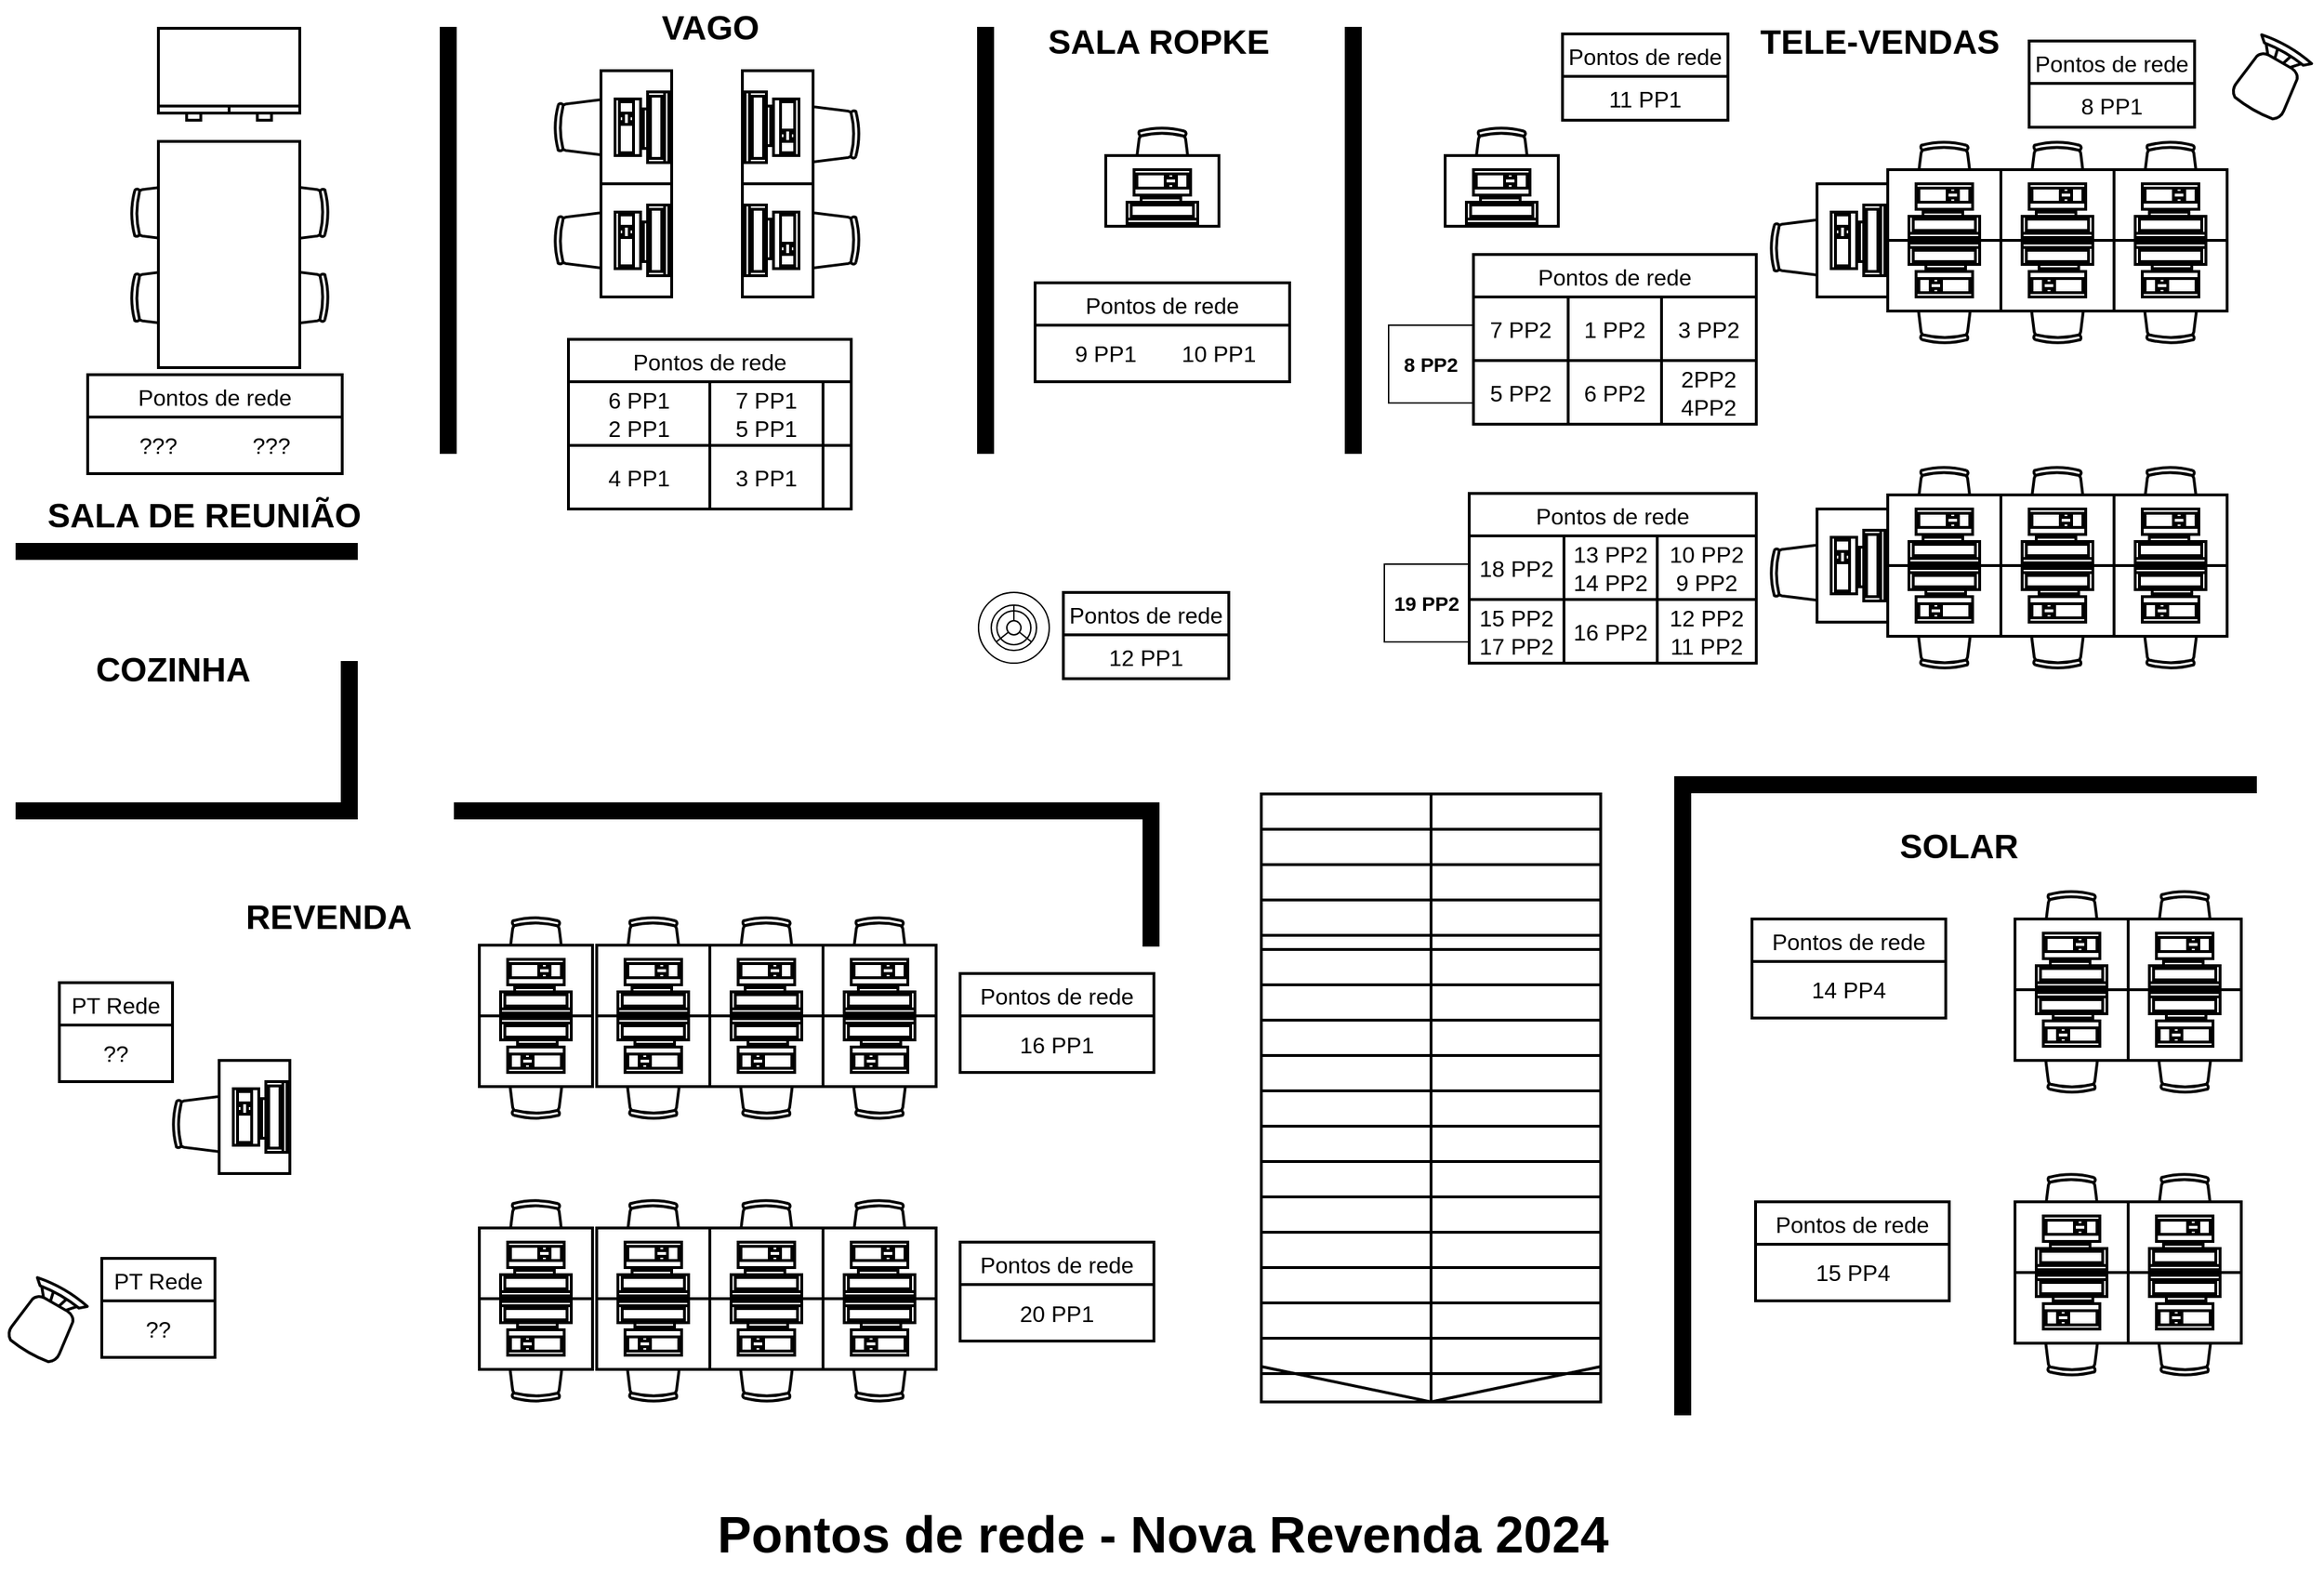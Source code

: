 <mxfile version="22.1.16" type="device">
  <diagram name="Page-1" id="4bd5d27a-524c-7e24-5d5f-89a86ee4fca1">
    <mxGraphModel dx="1631" dy="924" grid="1" gridSize="10" guides="1" tooltips="1" connect="1" arrows="1" fold="1" page="1" pageScale="1" pageWidth="1654" pageHeight="1169" background="none" math="0" shadow="0">
      <root>
        <mxCell id="0" />
        <mxCell id="1" parent="0" />
        <mxCell id="mqLZtOE4UMmZLVfAd2k5-487" value="&lt;h3&gt;19 PP2&lt;/h3&gt;" style="rounded=0;whiteSpace=wrap;html=1;direction=south;" vertex="1" parent="1">
          <mxGeometry x="987" y="419" width="60" height="55" as="geometry" />
        </mxCell>
        <mxCell id="mqLZtOE4UMmZLVfAd2k5-488" value="&lt;h3&gt;8 PP2&lt;/h3&gt;" style="rounded=0;whiteSpace=wrap;html=1;direction=south;" vertex="1" parent="1">
          <mxGeometry x="990" y="250" width="60" height="55" as="geometry" />
        </mxCell>
        <mxCell id="mqLZtOE4UMmZLVfAd2k5-470" value="" style="verticalLabelPosition=bottom;html=1;verticalAlign=top;align=center;shape=mxgraph.floorplan.stairs;direction=south;strokeWidth=2;" vertex="1" parent="1">
          <mxGeometry x="900" y="581.5" width="240" height="320" as="geometry" />
        </mxCell>
        <mxCell id="mqLZtOE4UMmZLVfAd2k5-24" value="" style="group;rotation=90;strokeWidth=2;" vertex="1" connectable="0" parent="1">
          <mxGeometry x="90" y="130" width="160" height="140" as="geometry" />
        </mxCell>
        <mxCell id="mqLZtOE4UMmZLVfAd2k5-25" value="" style="verticalLabelPosition=bottom;html=1;verticalAlign=top;align=center;strokeWidth=2;shape=mxgraph.floorplan.office_chair;shadow=0;rounded=0;comic=0;fontFamily=Verdana;fontSize=12;rotation=90;" vertex="1" parent="mqLZtOE4UMmZLVfAd2k5-24">
          <mxGeometry x="109" y="19" width="40" height="43" as="geometry" />
        </mxCell>
        <mxCell id="mqLZtOE4UMmZLVfAd2k5-26" value="" style="verticalLabelPosition=bottom;html=1;verticalAlign=top;align=center;strokeWidth=2;shape=mxgraph.floorplan.office_chair;shadow=0;direction=west;rounded=0;comic=0;fontFamily=Verdana;fontSize=12;rotation=90;" vertex="1" parent="mqLZtOE4UMmZLVfAd2k5-24">
          <mxGeometry x="12" y="19" width="40" height="43" as="geometry" />
        </mxCell>
        <mxCell id="mqLZtOE4UMmZLVfAd2k5-27" value="" style="verticalLabelPosition=bottom;html=1;verticalAlign=top;align=center;strokeWidth=2;shape=mxgraph.floorplan.office_chair;shadow=0;rounded=0;comic=0;fontFamily=Verdana;fontSize=12;rotation=90;" vertex="1" parent="mqLZtOE4UMmZLVfAd2k5-24">
          <mxGeometry x="109" y="79" width="40" height="43" as="geometry" />
        </mxCell>
        <mxCell id="mqLZtOE4UMmZLVfAd2k5-28" value="" style="verticalLabelPosition=bottom;html=1;verticalAlign=top;align=center;strokeWidth=2;shape=mxgraph.floorplan.office_chair;shadow=0;direction=west;rounded=0;comic=0;fontFamily=Verdana;fontSize=12;rotation=90;" vertex="1" parent="mqLZtOE4UMmZLVfAd2k5-24">
          <mxGeometry x="12" y="79" width="40" height="43" as="geometry" />
        </mxCell>
        <mxCell id="mqLZtOE4UMmZLVfAd2k5-29" value="" style="shape=rect;shadow=0;rounded=0;comic=0;fontFamily=Verdana;fontSize=12;align=center;html=1;rotation=90;strokeWidth=2;" vertex="1" parent="mqLZtOE4UMmZLVfAd2k5-24">
          <mxGeometry y="20" width="160" height="100" as="geometry" />
        </mxCell>
        <mxCell id="mqLZtOE4UMmZLVfAd2k5-77" value="" style="verticalLabelPosition=bottom;html=1;verticalAlign=top;align=center;shape=mxgraph.floorplan.office_chair;shadow=0;direction=south;strokeWidth=2;" vertex="1" parent="1">
          <mxGeometry x="573" y="170" width="43" height="40" as="geometry" />
        </mxCell>
        <mxCell id="mqLZtOE4UMmZLVfAd2k5-80" value="" style="verticalLabelPosition=bottom;html=1;verticalAlign=top;align=center;shape=mxgraph.floorplan.office_chair;shadow=0;direction=north;strokeWidth=2;" vertex="1" parent="1">
          <mxGeometry x="400" y="170" width="43" height="40" as="geometry" />
        </mxCell>
        <mxCell id="mqLZtOE4UMmZLVfAd2k5-81" value="" style="shape=rect;shadow=0;html=1;direction=south;strokeWidth=2;" vertex="1" parent="1">
          <mxGeometry x="433" y="150" width="50" height="80" as="geometry" />
        </mxCell>
        <mxCell id="mqLZtOE4UMmZLVfAd2k5-82" value="" style="verticalLabelPosition=bottom;html=1;verticalAlign=top;align=center;shape=mxgraph.floorplan.workstation;shadow=0;flipV=1;direction=south;strokeWidth=2;" vertex="1" parent="1">
          <mxGeometry x="443" y="165" width="40" height="50" as="geometry" />
        </mxCell>
        <mxCell id="mqLZtOE4UMmZLVfAd2k5-84" value="" style="shape=rect;shadow=0;html=1;direction=south;strokeWidth=2;" vertex="1" parent="1">
          <mxGeometry x="533" y="150" width="50" height="80" as="geometry" />
        </mxCell>
        <mxCell id="mqLZtOE4UMmZLVfAd2k5-85" value="" style="verticalLabelPosition=bottom;html=1;verticalAlign=top;align=center;shape=mxgraph.floorplan.workstation;shadow=0;flipV=1;direction=north;strokeWidth=2;" vertex="1" parent="1">
          <mxGeometry x="533" y="165" width="40" height="50" as="geometry" />
        </mxCell>
        <mxCell id="mqLZtOE4UMmZLVfAd2k5-86" value="" style="verticalLabelPosition=bottom;html=1;verticalAlign=top;align=center;shape=mxgraph.floorplan.office_chair;shadow=0;direction=north;strokeWidth=2;" vertex="1" parent="1">
          <mxGeometry x="400" y="90" width="43" height="40" as="geometry" />
        </mxCell>
        <mxCell id="mqLZtOE4UMmZLVfAd2k5-87" value="" style="shape=rect;shadow=0;html=1;direction=south;strokeWidth=2;" vertex="1" parent="1">
          <mxGeometry x="433" y="70" width="50" height="80" as="geometry" />
        </mxCell>
        <mxCell id="mqLZtOE4UMmZLVfAd2k5-88" value="" style="verticalLabelPosition=bottom;html=1;verticalAlign=top;align=center;shape=mxgraph.floorplan.workstation;shadow=0;flipV=1;direction=south;strokeWidth=2;" vertex="1" parent="1">
          <mxGeometry x="443" y="85" width="40" height="50" as="geometry" />
        </mxCell>
        <mxCell id="mqLZtOE4UMmZLVfAd2k5-89" value="" style="verticalLabelPosition=bottom;html=1;verticalAlign=top;align=center;shape=mxgraph.floorplan.office_chair;shadow=0;direction=south;strokeWidth=2;" vertex="1" parent="1">
          <mxGeometry x="573" y="95" width="43" height="40" as="geometry" />
        </mxCell>
        <mxCell id="mqLZtOE4UMmZLVfAd2k5-90" value="" style="shape=rect;shadow=0;html=1;direction=south;strokeWidth=2;" vertex="1" parent="1">
          <mxGeometry x="533" y="70" width="50" height="80" as="geometry" />
        </mxCell>
        <mxCell id="mqLZtOE4UMmZLVfAd2k5-91" value="" style="verticalLabelPosition=bottom;html=1;verticalAlign=top;align=center;shape=mxgraph.floorplan.workstation;shadow=0;flipV=1;direction=north;strokeWidth=2;" vertex="1" parent="1">
          <mxGeometry x="533" y="85" width="40" height="50" as="geometry" />
        </mxCell>
        <mxCell id="mqLZtOE4UMmZLVfAd2k5-95" value="" style="group;rotation=90;strokeWidth=2;" vertex="1" connectable="0" parent="1">
          <mxGeometry x="790" y="110" width="80" height="70" as="geometry" />
        </mxCell>
        <mxCell id="mqLZtOE4UMmZLVfAd2k5-92" value="" style="verticalLabelPosition=bottom;html=1;verticalAlign=top;align=center;shape=mxgraph.floorplan.office_chair;shadow=0;strokeWidth=2;" vertex="1" parent="mqLZtOE4UMmZLVfAd2k5-95">
          <mxGeometry x="20" width="40" height="43" as="geometry" />
        </mxCell>
        <mxCell id="mqLZtOE4UMmZLVfAd2k5-93" value="" style="shape=rect;shadow=0;html=1;strokeWidth=2;" vertex="1" parent="mqLZtOE4UMmZLVfAd2k5-95">
          <mxGeometry y="20" width="80" height="50" as="geometry" />
        </mxCell>
        <mxCell id="mqLZtOE4UMmZLVfAd2k5-94" value="" style="verticalLabelPosition=bottom;html=1;verticalAlign=top;align=center;shape=mxgraph.floorplan.workstation;shadow=0;flipV=1;strokeWidth=2;" vertex="1" parent="mqLZtOE4UMmZLVfAd2k5-95">
          <mxGeometry x="15" y="30" width="50" height="40" as="geometry" />
        </mxCell>
        <mxCell id="mqLZtOE4UMmZLVfAd2k5-96" value="" style="group;rotation=90;strokeWidth=2;" vertex="1" connectable="0" parent="1">
          <mxGeometry x="1030" y="110" width="80" height="70" as="geometry" />
        </mxCell>
        <mxCell id="mqLZtOE4UMmZLVfAd2k5-97" value="" style="verticalLabelPosition=bottom;html=1;verticalAlign=top;align=center;shape=mxgraph.floorplan.office_chair;shadow=0;strokeWidth=2;" vertex="1" parent="mqLZtOE4UMmZLVfAd2k5-96">
          <mxGeometry x="20" width="40" height="43" as="geometry" />
        </mxCell>
        <mxCell id="mqLZtOE4UMmZLVfAd2k5-98" value="" style="shape=rect;shadow=0;html=1;strokeWidth=2;" vertex="1" parent="mqLZtOE4UMmZLVfAd2k5-96">
          <mxGeometry y="20" width="80" height="50" as="geometry" />
        </mxCell>
        <mxCell id="mqLZtOE4UMmZLVfAd2k5-99" value="" style="verticalLabelPosition=bottom;html=1;verticalAlign=top;align=center;shape=mxgraph.floorplan.workstation;shadow=0;flipV=1;strokeWidth=2;" vertex="1" parent="mqLZtOE4UMmZLVfAd2k5-96">
          <mxGeometry x="15" y="30" width="50" height="40" as="geometry" />
        </mxCell>
        <mxCell id="mqLZtOE4UMmZLVfAd2k5-100" value="" style="group;rotation=90;strokeWidth=2;" vertex="1" connectable="0" parent="1">
          <mxGeometry x="1343" y="120" width="80" height="70" as="geometry" />
        </mxCell>
        <mxCell id="mqLZtOE4UMmZLVfAd2k5-101" value="" style="verticalLabelPosition=bottom;html=1;verticalAlign=top;align=center;shape=mxgraph.floorplan.office_chair;shadow=0;strokeWidth=2;" vertex="1" parent="mqLZtOE4UMmZLVfAd2k5-100">
          <mxGeometry x="20" width="40" height="43" as="geometry" />
        </mxCell>
        <mxCell id="mqLZtOE4UMmZLVfAd2k5-102" value="" style="shape=rect;shadow=0;html=1;strokeWidth=2;" vertex="1" parent="mqLZtOE4UMmZLVfAd2k5-100">
          <mxGeometry y="20" width="80" height="50" as="geometry" />
        </mxCell>
        <mxCell id="mqLZtOE4UMmZLVfAd2k5-103" value="" style="verticalLabelPosition=bottom;html=1;verticalAlign=top;align=center;shape=mxgraph.floorplan.workstation;shadow=0;flipV=1;strokeWidth=2;" vertex="1" parent="mqLZtOE4UMmZLVfAd2k5-100">
          <mxGeometry x="15" y="30" width="50" height="40" as="geometry" />
        </mxCell>
        <mxCell id="mqLZtOE4UMmZLVfAd2k5-104" value="" style="group;rotation=90;strokeWidth=2;" vertex="1" connectable="0" parent="1">
          <mxGeometry x="1423" y="120" width="80" height="70" as="geometry" />
        </mxCell>
        <mxCell id="mqLZtOE4UMmZLVfAd2k5-105" value="" style="verticalLabelPosition=bottom;html=1;verticalAlign=top;align=center;shape=mxgraph.floorplan.office_chair;shadow=0;strokeWidth=2;" vertex="1" parent="mqLZtOE4UMmZLVfAd2k5-104">
          <mxGeometry x="20" width="40" height="43" as="geometry" />
        </mxCell>
        <mxCell id="mqLZtOE4UMmZLVfAd2k5-106" value="" style="shape=rect;shadow=0;html=1;strokeWidth=2;" vertex="1" parent="mqLZtOE4UMmZLVfAd2k5-104">
          <mxGeometry y="20" width="80" height="50" as="geometry" />
        </mxCell>
        <mxCell id="mqLZtOE4UMmZLVfAd2k5-107" value="" style="verticalLabelPosition=bottom;html=1;verticalAlign=top;align=center;shape=mxgraph.floorplan.workstation;shadow=0;flipV=1;strokeWidth=2;" vertex="1" parent="mqLZtOE4UMmZLVfAd2k5-104">
          <mxGeometry x="15" y="30" width="50" height="40" as="geometry" />
        </mxCell>
        <mxCell id="mqLZtOE4UMmZLVfAd2k5-108" value="" style="group;rotation=90;strokeWidth=2;" vertex="1" connectable="0" parent="1">
          <mxGeometry x="1503" y="120" width="80" height="70" as="geometry" />
        </mxCell>
        <mxCell id="mqLZtOE4UMmZLVfAd2k5-109" value="" style="verticalLabelPosition=bottom;html=1;verticalAlign=top;align=center;shape=mxgraph.floorplan.office_chair;shadow=0;strokeWidth=2;" vertex="1" parent="mqLZtOE4UMmZLVfAd2k5-108">
          <mxGeometry x="20" width="40" height="43" as="geometry" />
        </mxCell>
        <mxCell id="mqLZtOE4UMmZLVfAd2k5-110" value="" style="shape=rect;shadow=0;html=1;strokeWidth=2;" vertex="1" parent="mqLZtOE4UMmZLVfAd2k5-108">
          <mxGeometry y="20" width="80" height="50" as="geometry" />
        </mxCell>
        <mxCell id="mqLZtOE4UMmZLVfAd2k5-111" value="" style="verticalLabelPosition=bottom;html=1;verticalAlign=top;align=center;shape=mxgraph.floorplan.workstation;shadow=0;flipV=1;strokeWidth=2;" vertex="1" parent="mqLZtOE4UMmZLVfAd2k5-108">
          <mxGeometry x="15" y="30" width="50" height="40" as="geometry" />
        </mxCell>
        <mxCell id="mqLZtOE4UMmZLVfAd2k5-115" value="" style="group;strokeWidth=2;" vertex="1" connectable="0" parent="1">
          <mxGeometry x="1343" y="190" width="80" height="73" as="geometry" />
        </mxCell>
        <mxCell id="mqLZtOE4UMmZLVfAd2k5-112" value="" style="verticalLabelPosition=bottom;html=1;verticalAlign=top;align=center;shape=mxgraph.floorplan.office_chair;shadow=0;direction=west;strokeWidth=2;" vertex="1" parent="mqLZtOE4UMmZLVfAd2k5-115">
          <mxGeometry x="20" y="30" width="40" height="43" as="geometry" />
        </mxCell>
        <mxCell id="mqLZtOE4UMmZLVfAd2k5-113" value="" style="shape=rect;shadow=0;html=1;direction=west;strokeWidth=2;" vertex="1" parent="mqLZtOE4UMmZLVfAd2k5-115">
          <mxGeometry width="80" height="50" as="geometry" />
        </mxCell>
        <mxCell id="mqLZtOE4UMmZLVfAd2k5-114" value="" style="verticalLabelPosition=bottom;html=1;verticalAlign=top;align=center;shape=mxgraph.floorplan.workstation;shadow=0;flipV=1;direction=west;strokeWidth=2;" vertex="1" parent="mqLZtOE4UMmZLVfAd2k5-115">
          <mxGeometry x="15" width="50" height="40" as="geometry" />
        </mxCell>
        <mxCell id="mqLZtOE4UMmZLVfAd2k5-116" value="" style="group;strokeWidth=2;" vertex="1" connectable="0" parent="1">
          <mxGeometry x="1423" y="190" width="80" height="73" as="geometry" />
        </mxCell>
        <mxCell id="mqLZtOE4UMmZLVfAd2k5-117" value="" style="verticalLabelPosition=bottom;html=1;verticalAlign=top;align=center;shape=mxgraph.floorplan.office_chair;shadow=0;direction=west;strokeWidth=2;" vertex="1" parent="mqLZtOE4UMmZLVfAd2k5-116">
          <mxGeometry x="20" y="30" width="40" height="43" as="geometry" />
        </mxCell>
        <mxCell id="mqLZtOE4UMmZLVfAd2k5-118" value="" style="shape=rect;shadow=0;html=1;direction=west;strokeWidth=2;" vertex="1" parent="mqLZtOE4UMmZLVfAd2k5-116">
          <mxGeometry width="80" height="50" as="geometry" />
        </mxCell>
        <mxCell id="mqLZtOE4UMmZLVfAd2k5-119" value="" style="verticalLabelPosition=bottom;html=1;verticalAlign=top;align=center;shape=mxgraph.floorplan.workstation;shadow=0;flipV=1;direction=west;strokeWidth=2;" vertex="1" parent="mqLZtOE4UMmZLVfAd2k5-116">
          <mxGeometry x="15" width="50" height="40" as="geometry" />
        </mxCell>
        <mxCell id="mqLZtOE4UMmZLVfAd2k5-120" value="" style="group;strokeWidth=2;" vertex="1" connectable="0" parent="1">
          <mxGeometry x="1503" y="190" width="80" height="73" as="geometry" />
        </mxCell>
        <mxCell id="mqLZtOE4UMmZLVfAd2k5-121" value="" style="verticalLabelPosition=bottom;html=1;verticalAlign=top;align=center;shape=mxgraph.floorplan.office_chair;shadow=0;direction=west;strokeWidth=2;" vertex="1" parent="mqLZtOE4UMmZLVfAd2k5-120">
          <mxGeometry x="20" y="30" width="40" height="43" as="geometry" />
        </mxCell>
        <mxCell id="mqLZtOE4UMmZLVfAd2k5-122" value="" style="shape=rect;shadow=0;html=1;direction=west;strokeWidth=2;" vertex="1" parent="mqLZtOE4UMmZLVfAd2k5-120">
          <mxGeometry width="80" height="50" as="geometry" />
        </mxCell>
        <mxCell id="mqLZtOE4UMmZLVfAd2k5-123" value="" style="verticalLabelPosition=bottom;html=1;verticalAlign=top;align=center;shape=mxgraph.floorplan.workstation;shadow=0;flipV=1;direction=west;strokeWidth=2;" vertex="1" parent="mqLZtOE4UMmZLVfAd2k5-120">
          <mxGeometry x="15" width="50" height="40" as="geometry" />
        </mxCell>
        <mxCell id="mqLZtOE4UMmZLVfAd2k5-125" value="" style="verticalLabelPosition=bottom;html=1;verticalAlign=top;align=center;shape=mxgraph.floorplan.office_chair;shadow=0;direction=north;strokeWidth=2;" vertex="1" parent="1">
          <mxGeometry x="1260" y="175" width="43" height="40" as="geometry" />
        </mxCell>
        <mxCell id="mqLZtOE4UMmZLVfAd2k5-126" value="" style="shape=rect;shadow=0;html=1;direction=north;strokeWidth=2;" vertex="1" parent="1">
          <mxGeometry x="1293" y="150" width="50" height="80" as="geometry" />
        </mxCell>
        <mxCell id="mqLZtOE4UMmZLVfAd2k5-127" value="" style="verticalLabelPosition=bottom;html=1;verticalAlign=top;align=center;shape=mxgraph.floorplan.workstation;shadow=0;flipV=1;direction=south;strokeWidth=2;" vertex="1" parent="1">
          <mxGeometry x="1303" y="165" width="40" height="50" as="geometry" />
        </mxCell>
        <mxCell id="mqLZtOE4UMmZLVfAd2k5-128" value="" style="verticalLabelPosition=bottom;html=1;verticalAlign=top;align=center;shape=mxgraph.floorplan.wall;fillColor=strokeColor;direction=south;strokeWidth=2;" vertex="1" parent="1">
          <mxGeometry x="320" y="40" width="10" height="100" as="geometry" />
        </mxCell>
        <mxCell id="mqLZtOE4UMmZLVfAd2k5-129" value="" style="verticalLabelPosition=bottom;html=1;verticalAlign=top;align=center;shape=mxgraph.floorplan.wall;fillColor=strokeColor;direction=south;strokeWidth=2;" vertex="1" parent="1">
          <mxGeometry x="320" y="140" width="10" height="100" as="geometry" />
        </mxCell>
        <mxCell id="mqLZtOE4UMmZLVfAd2k5-130" value="" style="verticalLabelPosition=bottom;html=1;verticalAlign=top;align=center;shape=mxgraph.floorplan.wall;fillColor=strokeColor;direction=south;strokeWidth=2;" vertex="1" parent="1">
          <mxGeometry x="320" y="240" width="10" height="100" as="geometry" />
        </mxCell>
        <mxCell id="mqLZtOE4UMmZLVfAd2k5-133" value="" style="verticalLabelPosition=bottom;html=1;verticalAlign=top;align=center;shape=mxgraph.floorplan.wall;fillColor=strokeColor;direction=south;strokeWidth=2;" vertex="1" parent="1">
          <mxGeometry x="700" y="40" width="10" height="100" as="geometry" />
        </mxCell>
        <mxCell id="mqLZtOE4UMmZLVfAd2k5-134" value="" style="verticalLabelPosition=bottom;html=1;verticalAlign=top;align=center;shape=mxgraph.floorplan.wall;fillColor=strokeColor;direction=south;strokeWidth=2;" vertex="1" parent="1">
          <mxGeometry x="700" y="140" width="10" height="100" as="geometry" />
        </mxCell>
        <mxCell id="mqLZtOE4UMmZLVfAd2k5-135" value="" style="verticalLabelPosition=bottom;html=1;verticalAlign=top;align=center;shape=mxgraph.floorplan.wall;fillColor=strokeColor;direction=south;strokeWidth=2;" vertex="1" parent="1">
          <mxGeometry x="700" y="240" width="10" height="100" as="geometry" />
        </mxCell>
        <mxCell id="mqLZtOE4UMmZLVfAd2k5-136" value="" style="verticalLabelPosition=bottom;html=1;verticalAlign=top;align=center;shape=mxgraph.floorplan.wall;fillColor=strokeColor;direction=south;strokeWidth=2;" vertex="1" parent="1">
          <mxGeometry x="960" y="40" width="10" height="100" as="geometry" />
        </mxCell>
        <mxCell id="mqLZtOE4UMmZLVfAd2k5-137" value="" style="verticalLabelPosition=bottom;html=1;verticalAlign=top;align=center;shape=mxgraph.floorplan.wall;fillColor=strokeColor;direction=south;strokeWidth=2;" vertex="1" parent="1">
          <mxGeometry x="960" y="140" width="10" height="100" as="geometry" />
        </mxCell>
        <mxCell id="mqLZtOE4UMmZLVfAd2k5-138" value="" style="verticalLabelPosition=bottom;html=1;verticalAlign=top;align=center;shape=mxgraph.floorplan.wall;fillColor=strokeColor;direction=south;strokeWidth=2;" vertex="1" parent="1">
          <mxGeometry x="960" y="240" width="10" height="100" as="geometry" />
        </mxCell>
        <mxCell id="mqLZtOE4UMmZLVfAd2k5-139" value="" style="group;rotation=90;strokeWidth=2;" vertex="1" connectable="0" parent="1">
          <mxGeometry x="1343" y="350" width="80" height="70" as="geometry" />
        </mxCell>
        <mxCell id="mqLZtOE4UMmZLVfAd2k5-140" value="" style="verticalLabelPosition=bottom;html=1;verticalAlign=top;align=center;shape=mxgraph.floorplan.office_chair;shadow=0;strokeWidth=2;" vertex="1" parent="mqLZtOE4UMmZLVfAd2k5-139">
          <mxGeometry x="20" width="40" height="43" as="geometry" />
        </mxCell>
        <mxCell id="mqLZtOE4UMmZLVfAd2k5-141" value="" style="shape=rect;shadow=0;html=1;strokeWidth=2;" vertex="1" parent="mqLZtOE4UMmZLVfAd2k5-139">
          <mxGeometry y="20" width="80" height="50" as="geometry" />
        </mxCell>
        <mxCell id="mqLZtOE4UMmZLVfAd2k5-142" value="" style="verticalLabelPosition=bottom;html=1;verticalAlign=top;align=center;shape=mxgraph.floorplan.workstation;shadow=0;flipV=1;strokeWidth=2;" vertex="1" parent="mqLZtOE4UMmZLVfAd2k5-139">
          <mxGeometry x="15" y="30" width="50" height="40" as="geometry" />
        </mxCell>
        <mxCell id="mqLZtOE4UMmZLVfAd2k5-143" value="" style="group;rotation=90;strokeWidth=2;" vertex="1" connectable="0" parent="1">
          <mxGeometry x="1423" y="350" width="80" height="70" as="geometry" />
        </mxCell>
        <mxCell id="mqLZtOE4UMmZLVfAd2k5-144" value="" style="verticalLabelPosition=bottom;html=1;verticalAlign=top;align=center;shape=mxgraph.floorplan.office_chair;shadow=0;strokeWidth=2;" vertex="1" parent="mqLZtOE4UMmZLVfAd2k5-143">
          <mxGeometry x="20" width="40" height="43" as="geometry" />
        </mxCell>
        <mxCell id="mqLZtOE4UMmZLVfAd2k5-145" value="" style="shape=rect;shadow=0;html=1;strokeWidth=2;" vertex="1" parent="mqLZtOE4UMmZLVfAd2k5-143">
          <mxGeometry y="20" width="80" height="50" as="geometry" />
        </mxCell>
        <mxCell id="mqLZtOE4UMmZLVfAd2k5-146" value="" style="verticalLabelPosition=bottom;html=1;verticalAlign=top;align=center;shape=mxgraph.floorplan.workstation;shadow=0;flipV=1;strokeWidth=2;" vertex="1" parent="mqLZtOE4UMmZLVfAd2k5-143">
          <mxGeometry x="15" y="30" width="50" height="40" as="geometry" />
        </mxCell>
        <mxCell id="mqLZtOE4UMmZLVfAd2k5-147" value="" style="group;rotation=90;strokeWidth=2;" vertex="1" connectable="0" parent="1">
          <mxGeometry x="1503" y="350" width="80" height="70" as="geometry" />
        </mxCell>
        <mxCell id="mqLZtOE4UMmZLVfAd2k5-148" value="" style="verticalLabelPosition=bottom;html=1;verticalAlign=top;align=center;shape=mxgraph.floorplan.office_chair;shadow=0;strokeWidth=2;" vertex="1" parent="mqLZtOE4UMmZLVfAd2k5-147">
          <mxGeometry x="20" width="40" height="43" as="geometry" />
        </mxCell>
        <mxCell id="mqLZtOE4UMmZLVfAd2k5-149" value="" style="shape=rect;shadow=0;html=1;strokeWidth=2;" vertex="1" parent="mqLZtOE4UMmZLVfAd2k5-147">
          <mxGeometry y="20" width="80" height="50" as="geometry" />
        </mxCell>
        <mxCell id="mqLZtOE4UMmZLVfAd2k5-150" value="" style="verticalLabelPosition=bottom;html=1;verticalAlign=top;align=center;shape=mxgraph.floorplan.workstation;shadow=0;flipV=1;strokeWidth=2;" vertex="1" parent="mqLZtOE4UMmZLVfAd2k5-147">
          <mxGeometry x="15" y="30" width="50" height="40" as="geometry" />
        </mxCell>
        <mxCell id="mqLZtOE4UMmZLVfAd2k5-151" value="" style="group;strokeWidth=2;" vertex="1" connectable="0" parent="1">
          <mxGeometry x="1343" y="420" width="80" height="73" as="geometry" />
        </mxCell>
        <mxCell id="mqLZtOE4UMmZLVfAd2k5-152" value="" style="verticalLabelPosition=bottom;html=1;verticalAlign=top;align=center;shape=mxgraph.floorplan.office_chair;shadow=0;direction=west;strokeWidth=2;" vertex="1" parent="mqLZtOE4UMmZLVfAd2k5-151">
          <mxGeometry x="20" y="30" width="40" height="43" as="geometry" />
        </mxCell>
        <mxCell id="mqLZtOE4UMmZLVfAd2k5-153" value="" style="shape=rect;shadow=0;html=1;direction=west;strokeWidth=2;" vertex="1" parent="mqLZtOE4UMmZLVfAd2k5-151">
          <mxGeometry width="80" height="50" as="geometry" />
        </mxCell>
        <mxCell id="mqLZtOE4UMmZLVfAd2k5-154" value="" style="verticalLabelPosition=bottom;html=1;verticalAlign=top;align=center;shape=mxgraph.floorplan.workstation;shadow=0;flipV=1;direction=west;strokeWidth=2;" vertex="1" parent="mqLZtOE4UMmZLVfAd2k5-151">
          <mxGeometry x="15" width="50" height="40" as="geometry" />
        </mxCell>
        <mxCell id="mqLZtOE4UMmZLVfAd2k5-155" value="" style="group;strokeWidth=2;" vertex="1" connectable="0" parent="1">
          <mxGeometry x="1423" y="420" width="80" height="73" as="geometry" />
        </mxCell>
        <mxCell id="mqLZtOE4UMmZLVfAd2k5-156" value="" style="verticalLabelPosition=bottom;html=1;verticalAlign=top;align=center;shape=mxgraph.floorplan.office_chair;shadow=0;direction=west;strokeWidth=2;" vertex="1" parent="mqLZtOE4UMmZLVfAd2k5-155">
          <mxGeometry x="20" y="30" width="40" height="43" as="geometry" />
        </mxCell>
        <mxCell id="mqLZtOE4UMmZLVfAd2k5-157" value="" style="shape=rect;shadow=0;html=1;direction=west;strokeWidth=2;" vertex="1" parent="mqLZtOE4UMmZLVfAd2k5-155">
          <mxGeometry width="80" height="50" as="geometry" />
        </mxCell>
        <mxCell id="mqLZtOE4UMmZLVfAd2k5-158" value="" style="verticalLabelPosition=bottom;html=1;verticalAlign=top;align=center;shape=mxgraph.floorplan.workstation;shadow=0;flipV=1;direction=west;strokeWidth=2;" vertex="1" parent="mqLZtOE4UMmZLVfAd2k5-155">
          <mxGeometry x="15" width="50" height="40" as="geometry" />
        </mxCell>
        <mxCell id="mqLZtOE4UMmZLVfAd2k5-159" value="" style="group;strokeWidth=2;" vertex="1" connectable="0" parent="1">
          <mxGeometry x="1503" y="420" width="80" height="73" as="geometry" />
        </mxCell>
        <mxCell id="mqLZtOE4UMmZLVfAd2k5-160" value="" style="verticalLabelPosition=bottom;html=1;verticalAlign=top;align=center;shape=mxgraph.floorplan.office_chair;shadow=0;direction=west;strokeWidth=2;" vertex="1" parent="mqLZtOE4UMmZLVfAd2k5-159">
          <mxGeometry x="20" y="30" width="40" height="43" as="geometry" />
        </mxCell>
        <mxCell id="mqLZtOE4UMmZLVfAd2k5-161" value="" style="shape=rect;shadow=0;html=1;direction=west;strokeWidth=2;" vertex="1" parent="mqLZtOE4UMmZLVfAd2k5-159">
          <mxGeometry width="80" height="50" as="geometry" />
        </mxCell>
        <mxCell id="mqLZtOE4UMmZLVfAd2k5-162" value="" style="verticalLabelPosition=bottom;html=1;verticalAlign=top;align=center;shape=mxgraph.floorplan.workstation;shadow=0;flipV=1;direction=west;strokeWidth=2;" vertex="1" parent="mqLZtOE4UMmZLVfAd2k5-159">
          <mxGeometry x="15" width="50" height="40" as="geometry" />
        </mxCell>
        <mxCell id="mqLZtOE4UMmZLVfAd2k5-163" value="" style="verticalLabelPosition=bottom;html=1;verticalAlign=top;align=center;shape=mxgraph.floorplan.office_chair;shadow=0;direction=north;strokeWidth=2;" vertex="1" parent="1">
          <mxGeometry x="1260" y="405" width="43" height="40" as="geometry" />
        </mxCell>
        <mxCell id="mqLZtOE4UMmZLVfAd2k5-164" value="" style="shape=rect;shadow=0;html=1;direction=north;strokeWidth=2;" vertex="1" parent="1">
          <mxGeometry x="1293" y="380" width="50" height="80" as="geometry" />
        </mxCell>
        <mxCell id="mqLZtOE4UMmZLVfAd2k5-165" value="" style="verticalLabelPosition=bottom;html=1;verticalAlign=top;align=center;shape=mxgraph.floorplan.workstation;shadow=0;flipV=1;direction=south;strokeWidth=2;" vertex="1" parent="1">
          <mxGeometry x="1303" y="395" width="40" height="50" as="geometry" />
        </mxCell>
        <mxCell id="mqLZtOE4UMmZLVfAd2k5-166" value="" style="group;rotation=90;strokeWidth=2;" vertex="1" connectable="0" parent="1">
          <mxGeometry x="430" y="668.5" width="80" height="70" as="geometry" />
        </mxCell>
        <mxCell id="mqLZtOE4UMmZLVfAd2k5-167" value="" style="verticalLabelPosition=bottom;html=1;verticalAlign=top;align=center;shape=mxgraph.floorplan.office_chair;shadow=0;strokeWidth=2;" vertex="1" parent="mqLZtOE4UMmZLVfAd2k5-166">
          <mxGeometry x="20" width="40" height="43" as="geometry" />
        </mxCell>
        <mxCell id="mqLZtOE4UMmZLVfAd2k5-168" value="" style="shape=rect;shadow=0;html=1;strokeWidth=2;" vertex="1" parent="mqLZtOE4UMmZLVfAd2k5-166">
          <mxGeometry y="20" width="80" height="50" as="geometry" />
        </mxCell>
        <mxCell id="mqLZtOE4UMmZLVfAd2k5-169" value="" style="verticalLabelPosition=bottom;html=1;verticalAlign=top;align=center;shape=mxgraph.floorplan.workstation;shadow=0;flipV=1;strokeWidth=2;" vertex="1" parent="mqLZtOE4UMmZLVfAd2k5-166">
          <mxGeometry x="15" y="30" width="50" height="40" as="geometry" />
        </mxCell>
        <mxCell id="mqLZtOE4UMmZLVfAd2k5-170" value="" style="group;rotation=90;strokeWidth=2;" vertex="1" connectable="0" parent="1">
          <mxGeometry x="510" y="668.5" width="80" height="70" as="geometry" />
        </mxCell>
        <mxCell id="mqLZtOE4UMmZLVfAd2k5-171" value="" style="verticalLabelPosition=bottom;html=1;verticalAlign=top;align=center;shape=mxgraph.floorplan.office_chair;shadow=0;strokeWidth=2;" vertex="1" parent="mqLZtOE4UMmZLVfAd2k5-170">
          <mxGeometry x="20" width="40" height="43" as="geometry" />
        </mxCell>
        <mxCell id="mqLZtOE4UMmZLVfAd2k5-172" value="" style="shape=rect;shadow=0;html=1;strokeWidth=2;" vertex="1" parent="mqLZtOE4UMmZLVfAd2k5-170">
          <mxGeometry y="20" width="80" height="50" as="geometry" />
        </mxCell>
        <mxCell id="mqLZtOE4UMmZLVfAd2k5-173" value="" style="verticalLabelPosition=bottom;html=1;verticalAlign=top;align=center;shape=mxgraph.floorplan.workstation;shadow=0;flipV=1;strokeWidth=2;" vertex="1" parent="mqLZtOE4UMmZLVfAd2k5-170">
          <mxGeometry x="15" y="30" width="50" height="40" as="geometry" />
        </mxCell>
        <mxCell id="mqLZtOE4UMmZLVfAd2k5-174" value="" style="group;rotation=90;strokeWidth=2;" vertex="1" connectable="0" parent="1">
          <mxGeometry x="590" y="668.5" width="80" height="70" as="geometry" />
        </mxCell>
        <mxCell id="mqLZtOE4UMmZLVfAd2k5-175" value="" style="verticalLabelPosition=bottom;html=1;verticalAlign=top;align=center;shape=mxgraph.floorplan.office_chair;shadow=0;strokeWidth=2;" vertex="1" parent="mqLZtOE4UMmZLVfAd2k5-174">
          <mxGeometry x="20" width="40" height="43" as="geometry" />
        </mxCell>
        <mxCell id="mqLZtOE4UMmZLVfAd2k5-176" value="" style="shape=rect;shadow=0;html=1;strokeWidth=2;" vertex="1" parent="mqLZtOE4UMmZLVfAd2k5-174">
          <mxGeometry y="20" width="80" height="50" as="geometry" />
        </mxCell>
        <mxCell id="mqLZtOE4UMmZLVfAd2k5-177" value="" style="verticalLabelPosition=bottom;html=1;verticalAlign=top;align=center;shape=mxgraph.floorplan.workstation;shadow=0;flipV=1;strokeWidth=2;" vertex="1" parent="mqLZtOE4UMmZLVfAd2k5-174">
          <mxGeometry x="15" y="30" width="50" height="40" as="geometry" />
        </mxCell>
        <mxCell id="mqLZtOE4UMmZLVfAd2k5-178" value="" style="group;strokeWidth=2;" vertex="1" connectable="0" parent="1">
          <mxGeometry x="430" y="738.5" width="80" height="73" as="geometry" />
        </mxCell>
        <mxCell id="mqLZtOE4UMmZLVfAd2k5-179" value="" style="verticalLabelPosition=bottom;html=1;verticalAlign=top;align=center;shape=mxgraph.floorplan.office_chair;shadow=0;direction=west;strokeWidth=2;" vertex="1" parent="mqLZtOE4UMmZLVfAd2k5-178">
          <mxGeometry x="20" y="30" width="40" height="43" as="geometry" />
        </mxCell>
        <mxCell id="mqLZtOE4UMmZLVfAd2k5-180" value="" style="shape=rect;shadow=0;html=1;direction=west;strokeWidth=2;" vertex="1" parent="mqLZtOE4UMmZLVfAd2k5-178">
          <mxGeometry width="80" height="50" as="geometry" />
        </mxCell>
        <mxCell id="mqLZtOE4UMmZLVfAd2k5-181" value="" style="verticalLabelPosition=bottom;html=1;verticalAlign=top;align=center;shape=mxgraph.floorplan.workstation;shadow=0;flipV=1;direction=west;strokeWidth=2;" vertex="1" parent="mqLZtOE4UMmZLVfAd2k5-178">
          <mxGeometry x="15" width="50" height="40" as="geometry" />
        </mxCell>
        <mxCell id="mqLZtOE4UMmZLVfAd2k5-182" value="" style="group;strokeWidth=2;" vertex="1" connectable="0" parent="1">
          <mxGeometry x="510" y="738.5" width="80" height="73" as="geometry" />
        </mxCell>
        <mxCell id="mqLZtOE4UMmZLVfAd2k5-183" value="" style="verticalLabelPosition=bottom;html=1;verticalAlign=top;align=center;shape=mxgraph.floorplan.office_chair;shadow=0;direction=west;strokeWidth=2;" vertex="1" parent="mqLZtOE4UMmZLVfAd2k5-182">
          <mxGeometry x="20" y="30" width="40" height="43" as="geometry" />
        </mxCell>
        <mxCell id="mqLZtOE4UMmZLVfAd2k5-184" value="" style="shape=rect;shadow=0;html=1;direction=west;strokeWidth=2;" vertex="1" parent="mqLZtOE4UMmZLVfAd2k5-182">
          <mxGeometry width="80" height="50" as="geometry" />
        </mxCell>
        <mxCell id="mqLZtOE4UMmZLVfAd2k5-185" value="" style="verticalLabelPosition=bottom;html=1;verticalAlign=top;align=center;shape=mxgraph.floorplan.workstation;shadow=0;flipV=1;direction=west;strokeWidth=2;" vertex="1" parent="mqLZtOE4UMmZLVfAd2k5-182">
          <mxGeometry x="15" width="50" height="40" as="geometry" />
        </mxCell>
        <mxCell id="mqLZtOE4UMmZLVfAd2k5-186" value="" style="group;strokeWidth=2;" vertex="1" connectable="0" parent="1">
          <mxGeometry x="590" y="738.5" width="80" height="73" as="geometry" />
        </mxCell>
        <mxCell id="mqLZtOE4UMmZLVfAd2k5-187" value="" style="verticalLabelPosition=bottom;html=1;verticalAlign=top;align=center;shape=mxgraph.floorplan.office_chair;shadow=0;direction=west;strokeWidth=2;" vertex="1" parent="mqLZtOE4UMmZLVfAd2k5-186">
          <mxGeometry x="20" y="30" width="40" height="43" as="geometry" />
        </mxCell>
        <mxCell id="mqLZtOE4UMmZLVfAd2k5-188" value="" style="shape=rect;shadow=0;html=1;direction=west;strokeWidth=2;" vertex="1" parent="mqLZtOE4UMmZLVfAd2k5-186">
          <mxGeometry width="80" height="50" as="geometry" />
        </mxCell>
        <mxCell id="mqLZtOE4UMmZLVfAd2k5-189" value="" style="verticalLabelPosition=bottom;html=1;verticalAlign=top;align=center;shape=mxgraph.floorplan.workstation;shadow=0;flipV=1;direction=west;strokeWidth=2;" vertex="1" parent="mqLZtOE4UMmZLVfAd2k5-186">
          <mxGeometry x="15" width="50" height="40" as="geometry" />
        </mxCell>
        <mxCell id="mqLZtOE4UMmZLVfAd2k5-197" value="" style="group;rotation=90;strokeWidth=2;" vertex="1" connectable="0" parent="1">
          <mxGeometry x="347" y="668.5" width="80" height="70" as="geometry" />
        </mxCell>
        <mxCell id="mqLZtOE4UMmZLVfAd2k5-198" value="" style="verticalLabelPosition=bottom;html=1;verticalAlign=top;align=center;shape=mxgraph.floorplan.office_chair;shadow=0;strokeWidth=2;" vertex="1" parent="mqLZtOE4UMmZLVfAd2k5-197">
          <mxGeometry x="20" width="40" height="43" as="geometry" />
        </mxCell>
        <mxCell id="mqLZtOE4UMmZLVfAd2k5-199" value="" style="shape=rect;shadow=0;html=1;strokeWidth=2;" vertex="1" parent="mqLZtOE4UMmZLVfAd2k5-197">
          <mxGeometry y="20" width="80" height="50" as="geometry" />
        </mxCell>
        <mxCell id="mqLZtOE4UMmZLVfAd2k5-200" value="" style="verticalLabelPosition=bottom;html=1;verticalAlign=top;align=center;shape=mxgraph.floorplan.workstation;shadow=0;flipV=1;strokeWidth=2;" vertex="1" parent="mqLZtOE4UMmZLVfAd2k5-197">
          <mxGeometry x="15" y="30" width="50" height="40" as="geometry" />
        </mxCell>
        <mxCell id="mqLZtOE4UMmZLVfAd2k5-201" value="" style="group;strokeWidth=2;" vertex="1" connectable="0" parent="1">
          <mxGeometry x="347" y="738.5" width="80" height="73" as="geometry" />
        </mxCell>
        <mxCell id="mqLZtOE4UMmZLVfAd2k5-202" value="" style="verticalLabelPosition=bottom;html=1;verticalAlign=top;align=center;shape=mxgraph.floorplan.office_chair;shadow=0;direction=west;strokeWidth=2;" vertex="1" parent="mqLZtOE4UMmZLVfAd2k5-201">
          <mxGeometry x="20" y="30" width="40" height="43" as="geometry" />
        </mxCell>
        <mxCell id="mqLZtOE4UMmZLVfAd2k5-203" value="" style="shape=rect;shadow=0;html=1;direction=west;strokeWidth=2;" vertex="1" parent="mqLZtOE4UMmZLVfAd2k5-201">
          <mxGeometry width="80" height="50" as="geometry" />
        </mxCell>
        <mxCell id="mqLZtOE4UMmZLVfAd2k5-204" value="" style="verticalLabelPosition=bottom;html=1;verticalAlign=top;align=center;shape=mxgraph.floorplan.workstation;shadow=0;flipV=1;direction=west;strokeWidth=2;" vertex="1" parent="mqLZtOE4UMmZLVfAd2k5-201">
          <mxGeometry x="15" width="50" height="40" as="geometry" />
        </mxCell>
        <mxCell id="mqLZtOE4UMmZLVfAd2k5-205" value="" style="group;rotation=90;strokeWidth=2;" vertex="1" connectable="0" parent="1">
          <mxGeometry x="430" y="868.5" width="80" height="70" as="geometry" />
        </mxCell>
        <mxCell id="mqLZtOE4UMmZLVfAd2k5-206" value="" style="verticalLabelPosition=bottom;html=1;verticalAlign=top;align=center;shape=mxgraph.floorplan.office_chair;shadow=0;strokeWidth=2;" vertex="1" parent="mqLZtOE4UMmZLVfAd2k5-205">
          <mxGeometry x="20" width="40" height="43" as="geometry" />
        </mxCell>
        <mxCell id="mqLZtOE4UMmZLVfAd2k5-207" value="" style="shape=rect;shadow=0;html=1;strokeWidth=2;" vertex="1" parent="mqLZtOE4UMmZLVfAd2k5-205">
          <mxGeometry y="20" width="80" height="50" as="geometry" />
        </mxCell>
        <mxCell id="mqLZtOE4UMmZLVfAd2k5-208" value="" style="verticalLabelPosition=bottom;html=1;verticalAlign=top;align=center;shape=mxgraph.floorplan.workstation;shadow=0;flipV=1;strokeWidth=2;" vertex="1" parent="mqLZtOE4UMmZLVfAd2k5-205">
          <mxGeometry x="15" y="30" width="50" height="40" as="geometry" />
        </mxCell>
        <mxCell id="mqLZtOE4UMmZLVfAd2k5-209" value="" style="group;rotation=90;strokeWidth=2;" vertex="1" connectable="0" parent="1">
          <mxGeometry x="510" y="868.5" width="80" height="70" as="geometry" />
        </mxCell>
        <mxCell id="mqLZtOE4UMmZLVfAd2k5-210" value="" style="verticalLabelPosition=bottom;html=1;verticalAlign=top;align=center;shape=mxgraph.floorplan.office_chair;shadow=0;strokeWidth=2;" vertex="1" parent="mqLZtOE4UMmZLVfAd2k5-209">
          <mxGeometry x="20" width="40" height="43" as="geometry" />
        </mxCell>
        <mxCell id="mqLZtOE4UMmZLVfAd2k5-211" value="" style="shape=rect;shadow=0;html=1;strokeWidth=2;" vertex="1" parent="mqLZtOE4UMmZLVfAd2k5-209">
          <mxGeometry y="20" width="80" height="50" as="geometry" />
        </mxCell>
        <mxCell id="mqLZtOE4UMmZLVfAd2k5-212" value="" style="verticalLabelPosition=bottom;html=1;verticalAlign=top;align=center;shape=mxgraph.floorplan.workstation;shadow=0;flipV=1;strokeWidth=2;" vertex="1" parent="mqLZtOE4UMmZLVfAd2k5-209">
          <mxGeometry x="15" y="30" width="50" height="40" as="geometry" />
        </mxCell>
        <mxCell id="mqLZtOE4UMmZLVfAd2k5-213" value="" style="group;rotation=90;strokeWidth=2;" vertex="1" connectable="0" parent="1">
          <mxGeometry x="590" y="868.5" width="80" height="70" as="geometry" />
        </mxCell>
        <mxCell id="mqLZtOE4UMmZLVfAd2k5-214" value="" style="verticalLabelPosition=bottom;html=1;verticalAlign=top;align=center;shape=mxgraph.floorplan.office_chair;shadow=0;strokeWidth=2;" vertex="1" parent="mqLZtOE4UMmZLVfAd2k5-213">
          <mxGeometry x="20" width="40" height="43" as="geometry" />
        </mxCell>
        <mxCell id="mqLZtOE4UMmZLVfAd2k5-215" value="" style="shape=rect;shadow=0;html=1;strokeWidth=2;" vertex="1" parent="mqLZtOE4UMmZLVfAd2k5-213">
          <mxGeometry y="20" width="80" height="50" as="geometry" />
        </mxCell>
        <mxCell id="mqLZtOE4UMmZLVfAd2k5-216" value="" style="verticalLabelPosition=bottom;html=1;verticalAlign=top;align=center;shape=mxgraph.floorplan.workstation;shadow=0;flipV=1;strokeWidth=2;" vertex="1" parent="mqLZtOE4UMmZLVfAd2k5-213">
          <mxGeometry x="15" y="30" width="50" height="40" as="geometry" />
        </mxCell>
        <mxCell id="mqLZtOE4UMmZLVfAd2k5-217" value="" style="group;strokeWidth=2;" vertex="1" connectable="0" parent="1">
          <mxGeometry x="430" y="938.5" width="80" height="73" as="geometry" />
        </mxCell>
        <mxCell id="mqLZtOE4UMmZLVfAd2k5-218" value="" style="verticalLabelPosition=bottom;html=1;verticalAlign=top;align=center;shape=mxgraph.floorplan.office_chair;shadow=0;direction=west;strokeWidth=2;" vertex="1" parent="mqLZtOE4UMmZLVfAd2k5-217">
          <mxGeometry x="20" y="30" width="40" height="43" as="geometry" />
        </mxCell>
        <mxCell id="mqLZtOE4UMmZLVfAd2k5-219" value="" style="shape=rect;shadow=0;html=1;direction=west;strokeWidth=2;" vertex="1" parent="mqLZtOE4UMmZLVfAd2k5-217">
          <mxGeometry width="80" height="50" as="geometry" />
        </mxCell>
        <mxCell id="mqLZtOE4UMmZLVfAd2k5-220" value="" style="verticalLabelPosition=bottom;html=1;verticalAlign=top;align=center;shape=mxgraph.floorplan.workstation;shadow=0;flipV=1;direction=west;strokeWidth=2;" vertex="1" parent="mqLZtOE4UMmZLVfAd2k5-217">
          <mxGeometry x="15" width="50" height="40" as="geometry" />
        </mxCell>
        <mxCell id="mqLZtOE4UMmZLVfAd2k5-221" value="" style="group;strokeWidth=2;" vertex="1" connectable="0" parent="1">
          <mxGeometry x="510" y="938.5" width="80" height="73" as="geometry" />
        </mxCell>
        <mxCell id="mqLZtOE4UMmZLVfAd2k5-222" value="" style="verticalLabelPosition=bottom;html=1;verticalAlign=top;align=center;shape=mxgraph.floorplan.office_chair;shadow=0;direction=west;strokeWidth=2;" vertex="1" parent="mqLZtOE4UMmZLVfAd2k5-221">
          <mxGeometry x="20" y="30" width="40" height="43" as="geometry" />
        </mxCell>
        <mxCell id="mqLZtOE4UMmZLVfAd2k5-223" value="" style="shape=rect;shadow=0;html=1;direction=west;strokeWidth=2;" vertex="1" parent="mqLZtOE4UMmZLVfAd2k5-221">
          <mxGeometry width="80" height="50" as="geometry" />
        </mxCell>
        <mxCell id="mqLZtOE4UMmZLVfAd2k5-224" value="" style="verticalLabelPosition=bottom;html=1;verticalAlign=top;align=center;shape=mxgraph.floorplan.workstation;shadow=0;flipV=1;direction=west;strokeWidth=2;" vertex="1" parent="mqLZtOE4UMmZLVfAd2k5-221">
          <mxGeometry x="15" width="50" height="40" as="geometry" />
        </mxCell>
        <mxCell id="mqLZtOE4UMmZLVfAd2k5-225" value="" style="group;strokeWidth=2;" vertex="1" connectable="0" parent="1">
          <mxGeometry x="590" y="938.5" width="80" height="73" as="geometry" />
        </mxCell>
        <mxCell id="mqLZtOE4UMmZLVfAd2k5-226" value="" style="verticalLabelPosition=bottom;html=1;verticalAlign=top;align=center;shape=mxgraph.floorplan.office_chair;shadow=0;direction=west;strokeWidth=2;" vertex="1" parent="mqLZtOE4UMmZLVfAd2k5-225">
          <mxGeometry x="20" y="30" width="40" height="43" as="geometry" />
        </mxCell>
        <mxCell id="mqLZtOE4UMmZLVfAd2k5-227" value="" style="shape=rect;shadow=0;html=1;direction=west;strokeWidth=2;" vertex="1" parent="mqLZtOE4UMmZLVfAd2k5-225">
          <mxGeometry width="80" height="50" as="geometry" />
        </mxCell>
        <mxCell id="mqLZtOE4UMmZLVfAd2k5-228" value="" style="verticalLabelPosition=bottom;html=1;verticalAlign=top;align=center;shape=mxgraph.floorplan.workstation;shadow=0;flipV=1;direction=west;strokeWidth=2;" vertex="1" parent="mqLZtOE4UMmZLVfAd2k5-225">
          <mxGeometry x="15" width="50" height="40" as="geometry" />
        </mxCell>
        <mxCell id="mqLZtOE4UMmZLVfAd2k5-229" value="" style="group;rotation=90;strokeWidth=2;" vertex="1" connectable="0" parent="1">
          <mxGeometry x="347" y="868.5" width="80" height="70" as="geometry" />
        </mxCell>
        <mxCell id="mqLZtOE4UMmZLVfAd2k5-230" value="" style="verticalLabelPosition=bottom;html=1;verticalAlign=top;align=center;shape=mxgraph.floorplan.office_chair;shadow=0;strokeWidth=2;" vertex="1" parent="mqLZtOE4UMmZLVfAd2k5-229">
          <mxGeometry x="20" width="40" height="43" as="geometry" />
        </mxCell>
        <mxCell id="mqLZtOE4UMmZLVfAd2k5-231" value="" style="shape=rect;shadow=0;html=1;strokeWidth=2;" vertex="1" parent="mqLZtOE4UMmZLVfAd2k5-229">
          <mxGeometry y="20" width="80" height="50" as="geometry" />
        </mxCell>
        <mxCell id="mqLZtOE4UMmZLVfAd2k5-232" value="" style="verticalLabelPosition=bottom;html=1;verticalAlign=top;align=center;shape=mxgraph.floorplan.workstation;shadow=0;flipV=1;strokeWidth=2;" vertex="1" parent="mqLZtOE4UMmZLVfAd2k5-229">
          <mxGeometry x="15" y="30" width="50" height="40" as="geometry" />
        </mxCell>
        <mxCell id="mqLZtOE4UMmZLVfAd2k5-233" value="" style="group;strokeWidth=2;" vertex="1" connectable="0" parent="1">
          <mxGeometry x="347" y="938.5" width="80" height="73" as="geometry" />
        </mxCell>
        <mxCell id="mqLZtOE4UMmZLVfAd2k5-234" value="" style="verticalLabelPosition=bottom;html=1;verticalAlign=top;align=center;shape=mxgraph.floorplan.office_chair;shadow=0;direction=west;strokeWidth=2;" vertex="1" parent="mqLZtOE4UMmZLVfAd2k5-233">
          <mxGeometry x="20" y="30" width="40" height="43" as="geometry" />
        </mxCell>
        <mxCell id="mqLZtOE4UMmZLVfAd2k5-235" value="" style="shape=rect;shadow=0;html=1;direction=west;strokeWidth=2;" vertex="1" parent="mqLZtOE4UMmZLVfAd2k5-233">
          <mxGeometry width="80" height="50" as="geometry" />
        </mxCell>
        <mxCell id="mqLZtOE4UMmZLVfAd2k5-236" value="" style="verticalLabelPosition=bottom;html=1;verticalAlign=top;align=center;shape=mxgraph.floorplan.workstation;shadow=0;flipV=1;direction=west;strokeWidth=2;" vertex="1" parent="mqLZtOE4UMmZLVfAd2k5-233">
          <mxGeometry x="15" width="50" height="40" as="geometry" />
        </mxCell>
        <mxCell id="mqLZtOE4UMmZLVfAd2k5-237" value="" style="verticalLabelPosition=bottom;html=1;verticalAlign=top;align=center;shape=mxgraph.floorplan.office_chair;shadow=0;direction=north;strokeWidth=2;" vertex="1" parent="1">
          <mxGeometry x="130" y="795" width="43" height="40" as="geometry" />
        </mxCell>
        <mxCell id="mqLZtOE4UMmZLVfAd2k5-238" value="" style="shape=rect;shadow=0;html=1;direction=north;strokeWidth=2;" vertex="1" parent="1">
          <mxGeometry x="163" y="770" width="50" height="80" as="geometry" />
        </mxCell>
        <mxCell id="mqLZtOE4UMmZLVfAd2k5-239" value="" style="verticalLabelPosition=bottom;html=1;verticalAlign=top;align=center;shape=mxgraph.floorplan.workstation;shadow=0;flipV=1;direction=south;strokeWidth=2;" vertex="1" parent="1">
          <mxGeometry x="173" y="785" width="40" height="50" as="geometry" />
        </mxCell>
        <mxCell id="mqLZtOE4UMmZLVfAd2k5-244" value="" style="group;rotation=90;strokeWidth=2;" vertex="1" connectable="0" parent="1">
          <mxGeometry x="1433" y="650" width="80" height="70" as="geometry" />
        </mxCell>
        <mxCell id="mqLZtOE4UMmZLVfAd2k5-245" value="" style="verticalLabelPosition=bottom;html=1;verticalAlign=top;align=center;shape=mxgraph.floorplan.office_chair;shadow=0;strokeWidth=2;" vertex="1" parent="mqLZtOE4UMmZLVfAd2k5-244">
          <mxGeometry x="20" width="40" height="43" as="geometry" />
        </mxCell>
        <mxCell id="mqLZtOE4UMmZLVfAd2k5-246" value="" style="shape=rect;shadow=0;html=1;strokeWidth=2;" vertex="1" parent="mqLZtOE4UMmZLVfAd2k5-244">
          <mxGeometry y="20" width="80" height="50" as="geometry" />
        </mxCell>
        <mxCell id="mqLZtOE4UMmZLVfAd2k5-247" value="" style="verticalLabelPosition=bottom;html=1;verticalAlign=top;align=center;shape=mxgraph.floorplan.workstation;shadow=0;flipV=1;strokeWidth=2;" vertex="1" parent="mqLZtOE4UMmZLVfAd2k5-244">
          <mxGeometry x="15" y="30" width="50" height="40" as="geometry" />
        </mxCell>
        <mxCell id="mqLZtOE4UMmZLVfAd2k5-248" value="" style="group;rotation=90;strokeWidth=2;" vertex="1" connectable="0" parent="1">
          <mxGeometry x="1513" y="650" width="80" height="70" as="geometry" />
        </mxCell>
        <mxCell id="mqLZtOE4UMmZLVfAd2k5-249" value="" style="verticalLabelPosition=bottom;html=1;verticalAlign=top;align=center;shape=mxgraph.floorplan.office_chair;shadow=0;strokeWidth=2;" vertex="1" parent="mqLZtOE4UMmZLVfAd2k5-248">
          <mxGeometry x="20" width="40" height="43" as="geometry" />
        </mxCell>
        <mxCell id="mqLZtOE4UMmZLVfAd2k5-250" value="" style="shape=rect;shadow=0;html=1;strokeWidth=2;" vertex="1" parent="mqLZtOE4UMmZLVfAd2k5-248">
          <mxGeometry y="20" width="80" height="50" as="geometry" />
        </mxCell>
        <mxCell id="mqLZtOE4UMmZLVfAd2k5-251" value="" style="verticalLabelPosition=bottom;html=1;verticalAlign=top;align=center;shape=mxgraph.floorplan.workstation;shadow=0;flipV=1;strokeWidth=2;" vertex="1" parent="mqLZtOE4UMmZLVfAd2k5-248">
          <mxGeometry x="15" y="30" width="50" height="40" as="geometry" />
        </mxCell>
        <mxCell id="mqLZtOE4UMmZLVfAd2k5-256" value="" style="group;strokeWidth=2;" vertex="1" connectable="0" parent="1">
          <mxGeometry x="1433" y="720" width="80" height="73" as="geometry" />
        </mxCell>
        <mxCell id="mqLZtOE4UMmZLVfAd2k5-257" value="" style="verticalLabelPosition=bottom;html=1;verticalAlign=top;align=center;shape=mxgraph.floorplan.office_chair;shadow=0;direction=west;strokeWidth=2;" vertex="1" parent="mqLZtOE4UMmZLVfAd2k5-256">
          <mxGeometry x="20" y="30" width="40" height="43" as="geometry" />
        </mxCell>
        <mxCell id="mqLZtOE4UMmZLVfAd2k5-258" value="" style="shape=rect;shadow=0;html=1;direction=west;strokeWidth=2;" vertex="1" parent="mqLZtOE4UMmZLVfAd2k5-256">
          <mxGeometry width="80" height="50" as="geometry" />
        </mxCell>
        <mxCell id="mqLZtOE4UMmZLVfAd2k5-259" value="" style="verticalLabelPosition=bottom;html=1;verticalAlign=top;align=center;shape=mxgraph.floorplan.workstation;shadow=0;flipV=1;direction=west;strokeWidth=2;" vertex="1" parent="mqLZtOE4UMmZLVfAd2k5-256">
          <mxGeometry x="15" width="50" height="40" as="geometry" />
        </mxCell>
        <mxCell id="mqLZtOE4UMmZLVfAd2k5-260" value="" style="group;strokeWidth=2;" vertex="1" connectable="0" parent="1">
          <mxGeometry x="1513" y="720" width="80" height="73" as="geometry" />
        </mxCell>
        <mxCell id="mqLZtOE4UMmZLVfAd2k5-261" value="" style="verticalLabelPosition=bottom;html=1;verticalAlign=top;align=center;shape=mxgraph.floorplan.office_chair;shadow=0;direction=west;strokeWidth=2;" vertex="1" parent="mqLZtOE4UMmZLVfAd2k5-260">
          <mxGeometry x="20" y="30" width="40" height="43" as="geometry" />
        </mxCell>
        <mxCell id="mqLZtOE4UMmZLVfAd2k5-262" value="" style="shape=rect;shadow=0;html=1;direction=west;strokeWidth=2;" vertex="1" parent="mqLZtOE4UMmZLVfAd2k5-260">
          <mxGeometry width="80" height="50" as="geometry" />
        </mxCell>
        <mxCell id="mqLZtOE4UMmZLVfAd2k5-263" value="" style="verticalLabelPosition=bottom;html=1;verticalAlign=top;align=center;shape=mxgraph.floorplan.workstation;shadow=0;flipV=1;direction=west;strokeWidth=2;" vertex="1" parent="mqLZtOE4UMmZLVfAd2k5-260">
          <mxGeometry x="15" width="50" height="40" as="geometry" />
        </mxCell>
        <mxCell id="mqLZtOE4UMmZLVfAd2k5-276" value="" style="group;rotation=90;strokeWidth=2;" vertex="1" connectable="0" parent="1">
          <mxGeometry x="1433" y="850" width="80" height="70" as="geometry" />
        </mxCell>
        <mxCell id="mqLZtOE4UMmZLVfAd2k5-277" value="" style="verticalLabelPosition=bottom;html=1;verticalAlign=top;align=center;shape=mxgraph.floorplan.office_chair;shadow=0;strokeWidth=2;" vertex="1" parent="mqLZtOE4UMmZLVfAd2k5-276">
          <mxGeometry x="20" width="40" height="43" as="geometry" />
        </mxCell>
        <mxCell id="mqLZtOE4UMmZLVfAd2k5-278" value="" style="shape=rect;shadow=0;html=1;strokeWidth=2;" vertex="1" parent="mqLZtOE4UMmZLVfAd2k5-276">
          <mxGeometry y="20" width="80" height="50" as="geometry" />
        </mxCell>
        <mxCell id="mqLZtOE4UMmZLVfAd2k5-279" value="" style="verticalLabelPosition=bottom;html=1;verticalAlign=top;align=center;shape=mxgraph.floorplan.workstation;shadow=0;flipV=1;strokeWidth=2;" vertex="1" parent="mqLZtOE4UMmZLVfAd2k5-276">
          <mxGeometry x="15" y="30" width="50" height="40" as="geometry" />
        </mxCell>
        <mxCell id="mqLZtOE4UMmZLVfAd2k5-280" value="" style="group;rotation=90;strokeWidth=2;" vertex="1" connectable="0" parent="1">
          <mxGeometry x="1513" y="850" width="80" height="70" as="geometry" />
        </mxCell>
        <mxCell id="mqLZtOE4UMmZLVfAd2k5-281" value="" style="verticalLabelPosition=bottom;html=1;verticalAlign=top;align=center;shape=mxgraph.floorplan.office_chair;shadow=0;strokeWidth=2;" vertex="1" parent="mqLZtOE4UMmZLVfAd2k5-280">
          <mxGeometry x="20" width="40" height="43" as="geometry" />
        </mxCell>
        <mxCell id="mqLZtOE4UMmZLVfAd2k5-282" value="" style="shape=rect;shadow=0;html=1;strokeWidth=2;" vertex="1" parent="mqLZtOE4UMmZLVfAd2k5-280">
          <mxGeometry y="20" width="80" height="50" as="geometry" />
        </mxCell>
        <mxCell id="mqLZtOE4UMmZLVfAd2k5-283" value="" style="verticalLabelPosition=bottom;html=1;verticalAlign=top;align=center;shape=mxgraph.floorplan.workstation;shadow=0;flipV=1;strokeWidth=2;" vertex="1" parent="mqLZtOE4UMmZLVfAd2k5-280">
          <mxGeometry x="15" y="30" width="50" height="40" as="geometry" />
        </mxCell>
        <mxCell id="mqLZtOE4UMmZLVfAd2k5-288" value="" style="group;strokeWidth=2;" vertex="1" connectable="0" parent="1">
          <mxGeometry x="1433" y="920" width="80" height="73" as="geometry" />
        </mxCell>
        <mxCell id="mqLZtOE4UMmZLVfAd2k5-289" value="" style="verticalLabelPosition=bottom;html=1;verticalAlign=top;align=center;shape=mxgraph.floorplan.office_chair;shadow=0;direction=west;strokeWidth=2;" vertex="1" parent="mqLZtOE4UMmZLVfAd2k5-288">
          <mxGeometry x="20" y="30" width="40" height="43" as="geometry" />
        </mxCell>
        <mxCell id="mqLZtOE4UMmZLVfAd2k5-290" value="" style="shape=rect;shadow=0;html=1;direction=west;strokeWidth=2;" vertex="1" parent="mqLZtOE4UMmZLVfAd2k5-288">
          <mxGeometry width="80" height="50" as="geometry" />
        </mxCell>
        <mxCell id="mqLZtOE4UMmZLVfAd2k5-291" value="" style="verticalLabelPosition=bottom;html=1;verticalAlign=top;align=center;shape=mxgraph.floorplan.workstation;shadow=0;flipV=1;direction=west;strokeWidth=2;" vertex="1" parent="mqLZtOE4UMmZLVfAd2k5-288">
          <mxGeometry x="15" width="50" height="40" as="geometry" />
        </mxCell>
        <mxCell id="mqLZtOE4UMmZLVfAd2k5-292" value="" style="group;strokeWidth=2;" vertex="1" connectable="0" parent="1">
          <mxGeometry x="1513" y="920" width="80" height="73" as="geometry" />
        </mxCell>
        <mxCell id="mqLZtOE4UMmZLVfAd2k5-293" value="" style="verticalLabelPosition=bottom;html=1;verticalAlign=top;align=center;shape=mxgraph.floorplan.office_chair;shadow=0;direction=west;strokeWidth=2;" vertex="1" parent="mqLZtOE4UMmZLVfAd2k5-292">
          <mxGeometry x="20" y="30" width="40" height="43" as="geometry" />
        </mxCell>
        <mxCell id="mqLZtOE4UMmZLVfAd2k5-294" value="" style="shape=rect;shadow=0;html=1;direction=west;strokeWidth=2;" vertex="1" parent="mqLZtOE4UMmZLVfAd2k5-292">
          <mxGeometry width="80" height="50" as="geometry" />
        </mxCell>
        <mxCell id="mqLZtOE4UMmZLVfAd2k5-295" value="" style="verticalLabelPosition=bottom;html=1;verticalAlign=top;align=center;shape=mxgraph.floorplan.workstation;shadow=0;flipV=1;direction=west;strokeWidth=2;" vertex="1" parent="mqLZtOE4UMmZLVfAd2k5-292">
          <mxGeometry x="15" width="50" height="40" as="geometry" />
        </mxCell>
        <mxCell id="mqLZtOE4UMmZLVfAd2k5-304" value="" style="verticalLabelPosition=bottom;html=1;verticalAlign=top;align=center;shape=mxgraph.floorplan.stairs;direction=south;strokeWidth=2;" vertex="1" parent="1">
          <mxGeometry x="900" y="691.5" width="240" height="320" as="geometry" />
        </mxCell>
        <mxCell id="mqLZtOE4UMmZLVfAd2k5-306" value="" style="verticalLabelPosition=bottom;html=1;verticalAlign=top;align=center;shape=mxgraph.floorplan.wall;fillColor=strokeColor;direction=west;strokeWidth=2;" vertex="1" parent="1">
          <mxGeometry x="1503" y="570" width="100" height="10" as="geometry" />
        </mxCell>
        <mxCell id="mqLZtOE4UMmZLVfAd2k5-307" value="" style="verticalLabelPosition=bottom;html=1;verticalAlign=top;align=center;shape=mxgraph.floorplan.wall;fillColor=strokeColor;direction=south;strokeWidth=2;" vertex="1" parent="1">
          <mxGeometry x="1193" y="570" width="10" height="100" as="geometry" />
        </mxCell>
        <mxCell id="mqLZtOE4UMmZLVfAd2k5-308" value="" style="verticalLabelPosition=bottom;html=1;verticalAlign=top;align=center;shape=mxgraph.floorplan.wall;fillColor=strokeColor;direction=south;strokeWidth=2;" vertex="1" parent="1">
          <mxGeometry x="1193" y="670" width="10" height="100" as="geometry" />
        </mxCell>
        <mxCell id="mqLZtOE4UMmZLVfAd2k5-309" value="" style="verticalLabelPosition=bottom;html=1;verticalAlign=top;align=center;shape=mxgraph.floorplan.wall;fillColor=strokeColor;direction=west;strokeWidth=2;" vertex="1" parent="1">
          <mxGeometry x="1403" y="570" width="100" height="10" as="geometry" />
        </mxCell>
        <mxCell id="mqLZtOE4UMmZLVfAd2k5-310" value="" style="verticalLabelPosition=bottom;html=1;verticalAlign=top;align=center;shape=mxgraph.floorplan.wall;fillColor=strokeColor;direction=west;strokeWidth=2;" vertex="1" parent="1">
          <mxGeometry x="1303" y="570" width="100" height="10" as="geometry" />
        </mxCell>
        <mxCell id="mqLZtOE4UMmZLVfAd2k5-311" value="" style="verticalLabelPosition=bottom;html=1;verticalAlign=top;align=center;shape=mxgraph.floorplan.wall;fillColor=strokeColor;direction=west;strokeWidth=2;" vertex="1" parent="1">
          <mxGeometry x="1203" y="570" width="100" height="10" as="geometry" />
        </mxCell>
        <mxCell id="mqLZtOE4UMmZLVfAd2k5-313" value="" style="verticalLabelPosition=bottom;html=1;verticalAlign=top;align=center;shape=mxgraph.floorplan.wall;fillColor=strokeColor;direction=south;strokeWidth=2;" vertex="1" parent="1">
          <mxGeometry x="1193" y="770" width="10" height="100" as="geometry" />
        </mxCell>
        <mxCell id="mqLZtOE4UMmZLVfAd2k5-314" value="" style="verticalLabelPosition=bottom;html=1;verticalAlign=top;align=center;shape=mxgraph.floorplan.wall;fillColor=strokeColor;direction=south;strokeWidth=2;" vertex="1" parent="1">
          <mxGeometry x="1193" y="820" width="10" height="100" as="geometry" />
        </mxCell>
        <mxCell id="mqLZtOE4UMmZLVfAd2k5-315" value="" style="verticalLabelPosition=bottom;html=1;verticalAlign=top;align=center;shape=mxgraph.floorplan.wall;fillColor=strokeColor;direction=south;strokeWidth=2;" vertex="1" parent="1">
          <mxGeometry x="1193" y="920" width="10" height="100" as="geometry" />
        </mxCell>
        <mxCell id="mqLZtOE4UMmZLVfAd2k5-316" value="" style="verticalLabelPosition=bottom;html=1;verticalAlign=top;align=center;shape=mxgraph.floorplan.wallCorner;fillColor=strokeColor;direction=south;strokeWidth=2;" vertex="1" parent="1">
          <mxGeometry x="727" y="588.5" width="100" height="100" as="geometry" />
        </mxCell>
        <mxCell id="mqLZtOE4UMmZLVfAd2k5-317" value="" style="verticalLabelPosition=bottom;html=1;verticalAlign=top;align=center;shape=mxgraph.floorplan.wall;fillColor=strokeColor;direction=west;strokeWidth=2;" vertex="1" parent="1">
          <mxGeometry x="630" y="588.5" width="100" height="10" as="geometry" />
        </mxCell>
        <mxCell id="mqLZtOE4UMmZLVfAd2k5-318" value="" style="verticalLabelPosition=bottom;html=1;verticalAlign=top;align=center;shape=mxgraph.floorplan.wall;fillColor=strokeColor;direction=west;strokeWidth=2;" vertex="1" parent="1">
          <mxGeometry x="530" y="588.5" width="100" height="10" as="geometry" />
        </mxCell>
        <mxCell id="mqLZtOE4UMmZLVfAd2k5-319" value="" style="verticalLabelPosition=bottom;html=1;verticalAlign=top;align=center;shape=mxgraph.floorplan.wall;fillColor=strokeColor;direction=west;strokeWidth=2;" vertex="1" parent="1">
          <mxGeometry x="430" y="588.5" width="100" height="10" as="geometry" />
        </mxCell>
        <mxCell id="mqLZtOE4UMmZLVfAd2k5-320" value="" style="verticalLabelPosition=bottom;html=1;verticalAlign=top;align=center;shape=mxgraph.floorplan.wall;fillColor=strokeColor;direction=west;strokeWidth=2;" vertex="1" parent="1">
          <mxGeometry x="330" y="588.5" width="100" height="10" as="geometry" />
        </mxCell>
        <mxCell id="mqLZtOE4UMmZLVfAd2k5-323" value="" style="verticalLabelPosition=bottom;html=1;verticalAlign=top;align=center;shape=mxgraph.floorplan.wall;fillColor=strokeColor;strokeWidth=2;" vertex="1" parent="1">
          <mxGeometry x="160" y="405" width="100" height="10" as="geometry" />
        </mxCell>
        <mxCell id="mqLZtOE4UMmZLVfAd2k5-324" value="" style="verticalLabelPosition=bottom;html=1;verticalAlign=top;align=center;shape=mxgraph.floorplan.wall;fillColor=strokeColor;strokeWidth=2;" vertex="1" parent="1">
          <mxGeometry x="60" y="405" width="100" height="10" as="geometry" />
        </mxCell>
        <mxCell id="mqLZtOE4UMmZLVfAd2k5-325" value="" style="verticalLabelPosition=bottom;html=1;verticalAlign=top;align=center;shape=mxgraph.floorplan.wall;fillColor=strokeColor;strokeWidth=2;" vertex="1" parent="1">
          <mxGeometry x="20" y="405" width="100" height="10" as="geometry" />
        </mxCell>
        <mxCell id="mqLZtOE4UMmZLVfAd2k5-326" value="" style="verticalLabelPosition=bottom;html=1;verticalAlign=top;align=center;shape=mxgraph.floorplan.wall;fillColor=strokeColor;strokeWidth=2;" vertex="1" parent="1">
          <mxGeometry x="160" y="588.5" width="100" height="10" as="geometry" />
        </mxCell>
        <mxCell id="mqLZtOE4UMmZLVfAd2k5-327" value="" style="verticalLabelPosition=bottom;html=1;verticalAlign=top;align=center;shape=mxgraph.floorplan.wall;fillColor=strokeColor;strokeWidth=2;" vertex="1" parent="1">
          <mxGeometry x="60" y="588.5" width="100" height="10" as="geometry" />
        </mxCell>
        <mxCell id="mqLZtOE4UMmZLVfAd2k5-328" value="" style="verticalLabelPosition=bottom;html=1;verticalAlign=top;align=center;shape=mxgraph.floorplan.wall;fillColor=strokeColor;strokeWidth=2;" vertex="1" parent="1">
          <mxGeometry x="20" y="588.5" width="100" height="10" as="geometry" />
        </mxCell>
        <mxCell id="mqLZtOE4UMmZLVfAd2k5-331" value="" style="verticalLabelPosition=bottom;html=1;verticalAlign=top;align=center;shape=mxgraph.floorplan.wall;fillColor=strokeColor;direction=south;strokeWidth=2;" vertex="1" parent="1">
          <mxGeometry x="250" y="488.5" width="10" height="100" as="geometry" />
        </mxCell>
        <mxCell id="mqLZtOE4UMmZLVfAd2k5-332" value="" style="verticalLabelPosition=bottom;html=1;verticalAlign=top;align=center;shape=mxgraph.floorplan.dresser;strokeWidth=2;" vertex="1" parent="1">
          <mxGeometry x="120" y="40" width="100" height="65" as="geometry" />
        </mxCell>
        <mxCell id="mqLZtOE4UMmZLVfAd2k5-346" value="Pontos de rede" style="shape=table;startSize=30;container=1;collapsible=0;childLayout=tableLayout;strokeColor=default;fontSize=16;strokeWidth=2;" vertex="1" parent="1">
          <mxGeometry x="1050" y="200" width="200" height="120" as="geometry" />
        </mxCell>
        <mxCell id="mqLZtOE4UMmZLVfAd2k5-347" value="" style="shape=tableRow;horizontal=0;startSize=0;swimlaneHead=0;swimlaneBody=0;strokeColor=inherit;top=0;left=0;bottom=0;right=0;collapsible=0;dropTarget=0;fillColor=none;points=[[0,0.5],[1,0.5]];portConstraint=eastwest;fontSize=16;strokeWidth=2;" vertex="1" parent="mqLZtOE4UMmZLVfAd2k5-346">
          <mxGeometry y="30" width="200" height="45" as="geometry" />
        </mxCell>
        <mxCell id="mqLZtOE4UMmZLVfAd2k5-348" value="7 PP2&lt;br&gt;" style="shape=partialRectangle;html=1;whiteSpace=wrap;connectable=0;strokeColor=inherit;overflow=hidden;fillColor=none;top=0;left=0;bottom=0;right=0;pointerEvents=1;fontSize=16;strokeWidth=2;" vertex="1" parent="mqLZtOE4UMmZLVfAd2k5-347">
          <mxGeometry width="67" height="45" as="geometry">
            <mxRectangle width="67" height="45" as="alternateBounds" />
          </mxGeometry>
        </mxCell>
        <mxCell id="mqLZtOE4UMmZLVfAd2k5-349" value="1 PP2" style="shape=partialRectangle;html=1;whiteSpace=wrap;connectable=0;strokeColor=inherit;overflow=hidden;fillColor=none;top=0;left=0;bottom=0;right=0;pointerEvents=1;fontSize=16;strokeWidth=2;" vertex="1" parent="mqLZtOE4UMmZLVfAd2k5-347">
          <mxGeometry x="67" width="66" height="45" as="geometry">
            <mxRectangle width="66" height="45" as="alternateBounds" />
          </mxGeometry>
        </mxCell>
        <mxCell id="mqLZtOE4UMmZLVfAd2k5-350" value="3 PP2" style="shape=partialRectangle;html=1;whiteSpace=wrap;connectable=0;strokeColor=inherit;overflow=hidden;fillColor=none;top=0;left=0;bottom=0;right=0;pointerEvents=1;fontSize=16;strokeWidth=2;" vertex="1" parent="mqLZtOE4UMmZLVfAd2k5-347">
          <mxGeometry x="133" width="67" height="45" as="geometry">
            <mxRectangle width="67" height="45" as="alternateBounds" />
          </mxGeometry>
        </mxCell>
        <mxCell id="mqLZtOE4UMmZLVfAd2k5-351" value="" style="shape=tableRow;horizontal=0;startSize=0;swimlaneHead=0;swimlaneBody=0;strokeColor=inherit;top=0;left=0;bottom=0;right=0;collapsible=0;dropTarget=0;fillColor=none;points=[[0,0.5],[1,0.5]];portConstraint=eastwest;fontSize=16;strokeWidth=2;" vertex="1" parent="mqLZtOE4UMmZLVfAd2k5-346">
          <mxGeometry y="75" width="200" height="45" as="geometry" />
        </mxCell>
        <mxCell id="mqLZtOE4UMmZLVfAd2k5-352" value="5 PP2" style="shape=partialRectangle;html=1;whiteSpace=wrap;connectable=0;strokeColor=inherit;overflow=hidden;fillColor=none;top=0;left=0;bottom=0;right=0;pointerEvents=1;fontSize=16;strokeWidth=2;" vertex="1" parent="mqLZtOE4UMmZLVfAd2k5-351">
          <mxGeometry width="67" height="45" as="geometry">
            <mxRectangle width="67" height="45" as="alternateBounds" />
          </mxGeometry>
        </mxCell>
        <mxCell id="mqLZtOE4UMmZLVfAd2k5-353" value="6 PP2" style="shape=partialRectangle;html=1;whiteSpace=wrap;connectable=0;strokeColor=inherit;overflow=hidden;fillColor=none;top=0;left=0;bottom=0;right=0;pointerEvents=1;fontSize=16;strokeWidth=2;" vertex="1" parent="mqLZtOE4UMmZLVfAd2k5-351">
          <mxGeometry x="67" width="66" height="45" as="geometry">
            <mxRectangle width="66" height="45" as="alternateBounds" />
          </mxGeometry>
        </mxCell>
        <mxCell id="mqLZtOE4UMmZLVfAd2k5-354" value="2PP2&lt;br&gt;4PP2" style="shape=partialRectangle;html=1;whiteSpace=wrap;connectable=0;strokeColor=inherit;overflow=hidden;fillColor=none;top=0;left=0;bottom=0;right=0;pointerEvents=1;fontSize=16;strokeWidth=2;" vertex="1" parent="mqLZtOE4UMmZLVfAd2k5-351">
          <mxGeometry x="133" width="67" height="45" as="geometry">
            <mxRectangle width="67" height="45" as="alternateBounds" />
          </mxGeometry>
        </mxCell>
        <mxCell id="mqLZtOE4UMmZLVfAd2k5-363" value="Pontos de rede" style="shape=table;startSize=30;container=1;collapsible=0;childLayout=tableLayout;strokeColor=default;fontSize=16;strokeWidth=2;" vertex="1" parent="1">
          <mxGeometry x="1047" y="369" width="203" height="120" as="geometry" />
        </mxCell>
        <mxCell id="mqLZtOE4UMmZLVfAd2k5-364" value="" style="shape=tableRow;horizontal=0;startSize=0;swimlaneHead=0;swimlaneBody=0;strokeColor=inherit;top=0;left=0;bottom=0;right=0;collapsible=0;dropTarget=0;fillColor=none;points=[[0,0.5],[1,0.5]];portConstraint=eastwest;fontSize=16;strokeWidth=2;" vertex="1" parent="mqLZtOE4UMmZLVfAd2k5-363">
          <mxGeometry y="30" width="203" height="45" as="geometry" />
        </mxCell>
        <mxCell id="mqLZtOE4UMmZLVfAd2k5-365" value="18 PP2" style="shape=partialRectangle;html=1;whiteSpace=wrap;connectable=0;strokeColor=inherit;overflow=hidden;fillColor=none;top=0;left=0;bottom=0;right=0;pointerEvents=1;fontSize=16;strokeWidth=2;" vertex="1" parent="mqLZtOE4UMmZLVfAd2k5-364">
          <mxGeometry width="67" height="45" as="geometry">
            <mxRectangle width="67" height="45" as="alternateBounds" />
          </mxGeometry>
        </mxCell>
        <mxCell id="mqLZtOE4UMmZLVfAd2k5-366" value="13 PP2&lt;br&gt;14 PP2" style="shape=partialRectangle;html=1;whiteSpace=wrap;connectable=0;strokeColor=inherit;overflow=hidden;fillColor=none;top=0;left=0;bottom=0;right=0;pointerEvents=1;fontSize=16;strokeWidth=2;" vertex="1" parent="mqLZtOE4UMmZLVfAd2k5-364">
          <mxGeometry x="67" width="66" height="45" as="geometry">
            <mxRectangle width="66" height="45" as="alternateBounds" />
          </mxGeometry>
        </mxCell>
        <mxCell id="mqLZtOE4UMmZLVfAd2k5-367" value="10 PP2&lt;br&gt;9 PP2" style="shape=partialRectangle;html=1;whiteSpace=wrap;connectable=0;strokeColor=inherit;overflow=hidden;fillColor=none;top=0;left=0;bottom=0;right=0;pointerEvents=1;fontSize=16;strokeWidth=2;" vertex="1" parent="mqLZtOE4UMmZLVfAd2k5-364">
          <mxGeometry x="133" width="70" height="45" as="geometry">
            <mxRectangle width="70" height="45" as="alternateBounds" />
          </mxGeometry>
        </mxCell>
        <mxCell id="mqLZtOE4UMmZLVfAd2k5-368" value="" style="shape=tableRow;horizontal=0;startSize=0;swimlaneHead=0;swimlaneBody=0;strokeColor=inherit;top=0;left=0;bottom=0;right=0;collapsible=0;dropTarget=0;fillColor=none;points=[[0,0.5],[1,0.5]];portConstraint=eastwest;fontSize=16;strokeWidth=2;" vertex="1" parent="mqLZtOE4UMmZLVfAd2k5-363">
          <mxGeometry y="75" width="203" height="45" as="geometry" />
        </mxCell>
        <mxCell id="mqLZtOE4UMmZLVfAd2k5-369" value="15 PP2&lt;br&gt;17 PP2" style="shape=partialRectangle;html=1;whiteSpace=wrap;connectable=0;strokeColor=inherit;overflow=hidden;fillColor=none;top=0;left=0;bottom=0;right=0;pointerEvents=1;fontSize=16;strokeWidth=2;" vertex="1" parent="mqLZtOE4UMmZLVfAd2k5-368">
          <mxGeometry width="67" height="45" as="geometry">
            <mxRectangle width="67" height="45" as="alternateBounds" />
          </mxGeometry>
        </mxCell>
        <mxCell id="mqLZtOE4UMmZLVfAd2k5-370" value="16 PP2" style="shape=partialRectangle;html=1;whiteSpace=wrap;connectable=0;strokeColor=inherit;overflow=hidden;fillColor=none;top=0;left=0;bottom=0;right=0;pointerEvents=1;fontSize=16;strokeWidth=2;" vertex="1" parent="mqLZtOE4UMmZLVfAd2k5-368">
          <mxGeometry x="67" width="66" height="45" as="geometry">
            <mxRectangle width="66" height="45" as="alternateBounds" />
          </mxGeometry>
        </mxCell>
        <mxCell id="mqLZtOE4UMmZLVfAd2k5-371" value="12 PP2&lt;br&gt;11 PP2" style="shape=partialRectangle;html=1;whiteSpace=wrap;connectable=0;strokeColor=inherit;overflow=hidden;fillColor=none;top=0;left=0;bottom=0;right=0;pointerEvents=1;fontSize=16;strokeWidth=2;" vertex="1" parent="mqLZtOE4UMmZLVfAd2k5-368">
          <mxGeometry x="133" width="70" height="45" as="geometry">
            <mxRectangle width="70" height="45" as="alternateBounds" />
          </mxGeometry>
        </mxCell>
        <mxCell id="mqLZtOE4UMmZLVfAd2k5-387" value="Pontos de rede" style="shape=table;startSize=30;container=1;collapsible=0;childLayout=tableLayout;strokeColor=default;fontSize=16;columnLines=0;strokeWidth=2;" vertex="1" parent="1">
          <mxGeometry x="1247" y="670" width="137" height="70" as="geometry" />
        </mxCell>
        <mxCell id="mqLZtOE4UMmZLVfAd2k5-388" value="" style="shape=tableRow;horizontal=0;startSize=0;swimlaneHead=0;swimlaneBody=0;strokeColor=inherit;top=0;left=0;bottom=0;right=0;collapsible=0;dropTarget=0;fillColor=none;points=[[0,0.5],[1,0.5]];portConstraint=eastwest;fontSize=16;strokeWidth=2;" vertex="1" parent="mqLZtOE4UMmZLVfAd2k5-387">
          <mxGeometry y="30" width="137" height="40" as="geometry" />
        </mxCell>
        <mxCell id="mqLZtOE4UMmZLVfAd2k5-389" value="" style="shape=partialRectangle;html=1;whiteSpace=wrap;connectable=0;strokeColor=inherit;overflow=hidden;fillColor=none;top=0;left=0;bottom=0;right=0;pointerEvents=1;fontSize=16;strokeWidth=2;" vertex="1" parent="mqLZtOE4UMmZLVfAd2k5-388">
          <mxGeometry width="20" height="40" as="geometry">
            <mxRectangle width="20" height="40" as="alternateBounds" />
          </mxGeometry>
        </mxCell>
        <mxCell id="mqLZtOE4UMmZLVfAd2k5-390" value="14 PP4" style="shape=partialRectangle;html=1;whiteSpace=wrap;connectable=0;strokeColor=inherit;overflow=hidden;fillColor=none;top=0;left=0;bottom=0;right=0;pointerEvents=1;fontSize=16;strokeWidth=2;" vertex="1" parent="mqLZtOE4UMmZLVfAd2k5-388">
          <mxGeometry x="20" width="97" height="40" as="geometry">
            <mxRectangle width="97" height="40" as="alternateBounds" />
          </mxGeometry>
        </mxCell>
        <mxCell id="mqLZtOE4UMmZLVfAd2k5-391" value="" style="shape=partialRectangle;html=1;whiteSpace=wrap;connectable=0;strokeColor=inherit;overflow=hidden;fillColor=none;top=0;left=0;bottom=0;right=0;pointerEvents=1;fontSize=16;strokeWidth=2;" vertex="1" parent="mqLZtOE4UMmZLVfAd2k5-388">
          <mxGeometry x="117" width="20" height="40" as="geometry">
            <mxRectangle width="20" height="40" as="alternateBounds" />
          </mxGeometry>
        </mxCell>
        <mxCell id="mqLZtOE4UMmZLVfAd2k5-400" value="Pontos de rede" style="shape=table;startSize=30;container=1;collapsible=0;childLayout=tableLayout;strokeColor=default;fontSize=16;columnLines=0;strokeWidth=2;" vertex="1" parent="1">
          <mxGeometry x="1249.5" y="870" width="137" height="70" as="geometry" />
        </mxCell>
        <mxCell id="mqLZtOE4UMmZLVfAd2k5-401" value="" style="shape=tableRow;horizontal=0;startSize=0;swimlaneHead=0;swimlaneBody=0;strokeColor=inherit;top=0;left=0;bottom=0;right=0;collapsible=0;dropTarget=0;fillColor=none;points=[[0,0.5],[1,0.5]];portConstraint=eastwest;fontSize=16;strokeWidth=2;" vertex="1" parent="mqLZtOE4UMmZLVfAd2k5-400">
          <mxGeometry y="30" width="137" height="40" as="geometry" />
        </mxCell>
        <mxCell id="mqLZtOE4UMmZLVfAd2k5-402" value="" style="shape=partialRectangle;html=1;whiteSpace=wrap;connectable=0;strokeColor=inherit;overflow=hidden;fillColor=none;top=0;left=0;bottom=0;right=0;pointerEvents=1;fontSize=16;strokeWidth=2;" vertex="1" parent="mqLZtOE4UMmZLVfAd2k5-401">
          <mxGeometry width="20" height="40" as="geometry">
            <mxRectangle width="20" height="40" as="alternateBounds" />
          </mxGeometry>
        </mxCell>
        <mxCell id="mqLZtOE4UMmZLVfAd2k5-403" value="15 PP4" style="shape=partialRectangle;html=1;whiteSpace=wrap;connectable=0;strokeColor=inherit;overflow=hidden;fillColor=none;top=0;left=0;bottom=0;right=0;pointerEvents=1;fontSize=16;strokeWidth=2;" vertex="1" parent="mqLZtOE4UMmZLVfAd2k5-401">
          <mxGeometry x="20" width="97" height="40" as="geometry">
            <mxRectangle width="97" height="40" as="alternateBounds" />
          </mxGeometry>
        </mxCell>
        <mxCell id="mqLZtOE4UMmZLVfAd2k5-404" value="" style="shape=partialRectangle;html=1;whiteSpace=wrap;connectable=0;strokeColor=inherit;overflow=hidden;fillColor=none;top=0;left=0;bottom=0;right=0;pointerEvents=1;fontSize=16;strokeWidth=2;" vertex="1" parent="mqLZtOE4UMmZLVfAd2k5-401">
          <mxGeometry x="117" width="20" height="40" as="geometry">
            <mxRectangle width="20" height="40" as="alternateBounds" />
          </mxGeometry>
        </mxCell>
        <mxCell id="mqLZtOE4UMmZLVfAd2k5-418" value="" style="verticalLabelPosition=bottom;html=1;verticalAlign=top;align=center;shape=mxgraph.floorplan.chair;rotation=30;strokeWidth=2;" vertex="1" parent="1">
          <mxGeometry x="1593" y="49" width="41" height="52" as="geometry" />
        </mxCell>
        <mxCell id="mqLZtOE4UMmZLVfAd2k5-419" value="Pontos de rede" style="shape=table;startSize=30;container=1;collapsible=0;childLayout=tableLayout;strokeColor=default;fontSize=16;columnLines=0;autosize=0;strokeWidth=2;" vertex="1" parent="1">
          <mxGeometry x="740" y="220" width="180" height="70" as="geometry" />
        </mxCell>
        <mxCell id="mqLZtOE4UMmZLVfAd2k5-420" value="" style="shape=tableRow;horizontal=0;startSize=0;swimlaneHead=0;swimlaneBody=0;strokeColor=inherit;top=0;left=0;bottom=0;right=0;collapsible=0;dropTarget=0;fillColor=none;points=[[0,0.5],[1,0.5]];portConstraint=eastwest;fontSize=16;swimlaneFillColor=none;strokeWidth=2;" vertex="1" parent="mqLZtOE4UMmZLVfAd2k5-419">
          <mxGeometry y="30" width="180" height="40" as="geometry" />
        </mxCell>
        <mxCell id="mqLZtOE4UMmZLVfAd2k5-421" value="9 PP1" style="shape=partialRectangle;html=1;whiteSpace=wrap;connectable=0;strokeColor=inherit;overflow=hidden;fillColor=none;top=0;left=0;bottom=0;right=0;pointerEvents=1;fontSize=16;strokeWidth=2;" vertex="1" parent="mqLZtOE4UMmZLVfAd2k5-420">
          <mxGeometry width="100" height="40" as="geometry">
            <mxRectangle width="100" height="40" as="alternateBounds" />
          </mxGeometry>
        </mxCell>
        <mxCell id="mqLZtOE4UMmZLVfAd2k5-422" value="10 PP1" style="shape=partialRectangle;html=1;whiteSpace=wrap;connectable=0;strokeColor=inherit;overflow=hidden;fillColor=none;top=0;left=0;bottom=0;right=0;pointerEvents=1;fontSize=16;strokeWidth=2;" vertex="1" parent="mqLZtOE4UMmZLVfAd2k5-420">
          <mxGeometry x="100" width="60" height="40" as="geometry">
            <mxRectangle width="60" height="40" as="alternateBounds" />
          </mxGeometry>
        </mxCell>
        <mxCell id="mqLZtOE4UMmZLVfAd2k5-423" value="" style="shape=partialRectangle;html=1;whiteSpace=wrap;connectable=0;strokeColor=inherit;overflow=hidden;fillColor=none;top=0;left=0;bottom=0;right=0;pointerEvents=1;fontSize=16;strokeWidth=2;" vertex="1" parent="mqLZtOE4UMmZLVfAd2k5-420">
          <mxGeometry x="160" width="20" height="40" as="geometry">
            <mxRectangle width="20" height="40" as="alternateBounds" />
          </mxGeometry>
        </mxCell>
        <mxCell id="mqLZtOE4UMmZLVfAd2k5-424" value="Pontos de rede" style="shape=table;startSize=30;container=1;collapsible=0;childLayout=tableLayout;strokeColor=default;fontSize=16;columnLines=0;strokeWidth=2;" vertex="1" parent="1">
          <mxGeometry x="687" y="898.5" width="137" height="70" as="geometry" />
        </mxCell>
        <mxCell id="mqLZtOE4UMmZLVfAd2k5-425" value="" style="shape=tableRow;horizontal=0;startSize=0;swimlaneHead=0;swimlaneBody=0;strokeColor=inherit;top=0;left=0;bottom=0;right=0;collapsible=0;dropTarget=0;fillColor=none;points=[[0,0.5],[1,0.5]];portConstraint=eastwest;fontSize=16;strokeWidth=2;" vertex="1" parent="mqLZtOE4UMmZLVfAd2k5-424">
          <mxGeometry y="30" width="137" height="40" as="geometry" />
        </mxCell>
        <mxCell id="mqLZtOE4UMmZLVfAd2k5-426" value="" style="shape=partialRectangle;html=1;whiteSpace=wrap;connectable=0;strokeColor=inherit;overflow=hidden;fillColor=none;top=0;left=0;bottom=0;right=0;pointerEvents=1;fontSize=16;strokeWidth=2;" vertex="1" parent="mqLZtOE4UMmZLVfAd2k5-425">
          <mxGeometry width="20" height="40" as="geometry">
            <mxRectangle width="20" height="40" as="alternateBounds" />
          </mxGeometry>
        </mxCell>
        <mxCell id="mqLZtOE4UMmZLVfAd2k5-427" value="20 PP1" style="shape=partialRectangle;html=1;whiteSpace=wrap;connectable=0;strokeColor=inherit;overflow=hidden;fillColor=none;top=0;left=0;bottom=0;right=0;pointerEvents=1;fontSize=16;strokeWidth=2;" vertex="1" parent="mqLZtOE4UMmZLVfAd2k5-425">
          <mxGeometry x="20" width="97" height="40" as="geometry">
            <mxRectangle width="97" height="40" as="alternateBounds" />
          </mxGeometry>
        </mxCell>
        <mxCell id="mqLZtOE4UMmZLVfAd2k5-428" value="" style="shape=partialRectangle;html=1;whiteSpace=wrap;connectable=0;strokeColor=inherit;overflow=hidden;fillColor=none;top=0;left=0;bottom=0;right=0;pointerEvents=1;fontSize=16;strokeWidth=2;" vertex="1" parent="mqLZtOE4UMmZLVfAd2k5-425">
          <mxGeometry x="117" width="20" height="40" as="geometry">
            <mxRectangle width="20" height="40" as="alternateBounds" />
          </mxGeometry>
        </mxCell>
        <mxCell id="mqLZtOE4UMmZLVfAd2k5-429" value="Pontos de rede" style="shape=table;startSize=30;container=1;collapsible=0;childLayout=tableLayout;strokeColor=default;fontSize=16;columnLines=0;strokeWidth=2;" vertex="1" parent="1">
          <mxGeometry x="687" y="708.5" width="137" height="70" as="geometry" />
        </mxCell>
        <mxCell id="mqLZtOE4UMmZLVfAd2k5-430" value="" style="shape=tableRow;horizontal=0;startSize=0;swimlaneHead=0;swimlaneBody=0;strokeColor=inherit;top=0;left=0;bottom=0;right=0;collapsible=0;dropTarget=0;fillColor=none;points=[[0,0.5],[1,0.5]];portConstraint=eastwest;fontSize=16;strokeWidth=2;" vertex="1" parent="mqLZtOE4UMmZLVfAd2k5-429">
          <mxGeometry y="30" width="137" height="40" as="geometry" />
        </mxCell>
        <mxCell id="mqLZtOE4UMmZLVfAd2k5-431" value="" style="shape=partialRectangle;html=1;whiteSpace=wrap;connectable=0;strokeColor=inherit;overflow=hidden;fillColor=none;top=0;left=0;bottom=0;right=0;pointerEvents=1;fontSize=16;strokeWidth=2;" vertex="1" parent="mqLZtOE4UMmZLVfAd2k5-430">
          <mxGeometry width="20" height="40" as="geometry">
            <mxRectangle width="20" height="40" as="alternateBounds" />
          </mxGeometry>
        </mxCell>
        <mxCell id="mqLZtOE4UMmZLVfAd2k5-432" value="16 PP1" style="shape=partialRectangle;html=1;whiteSpace=wrap;connectable=0;strokeColor=inherit;overflow=hidden;fillColor=none;top=0;left=0;bottom=0;right=0;pointerEvents=1;fontSize=16;strokeWidth=2;" vertex="1" parent="mqLZtOE4UMmZLVfAd2k5-430">
          <mxGeometry x="20" width="97" height="40" as="geometry">
            <mxRectangle width="97" height="40" as="alternateBounds" />
          </mxGeometry>
        </mxCell>
        <mxCell id="mqLZtOE4UMmZLVfAd2k5-433" value="" style="shape=partialRectangle;html=1;whiteSpace=wrap;connectable=0;strokeColor=inherit;overflow=hidden;fillColor=none;top=0;left=0;bottom=0;right=0;pointerEvents=1;fontSize=16;strokeWidth=2;" vertex="1" parent="mqLZtOE4UMmZLVfAd2k5-430">
          <mxGeometry x="117" width="20" height="40" as="geometry">
            <mxRectangle width="20" height="40" as="alternateBounds" />
          </mxGeometry>
        </mxCell>
        <mxCell id="mqLZtOE4UMmZLVfAd2k5-434" value="Pontos de rede" style="shape=table;startSize=30;container=1;collapsible=0;childLayout=tableLayout;strokeColor=default;fontSize=16;strokeWidth=2;" vertex="1" parent="1">
          <mxGeometry x="410" y="260" width="200" height="120" as="geometry" />
        </mxCell>
        <mxCell id="mqLZtOE4UMmZLVfAd2k5-435" value="" style="shape=tableRow;horizontal=0;startSize=0;swimlaneHead=0;swimlaneBody=0;strokeColor=inherit;top=0;left=0;bottom=0;right=0;collapsible=0;dropTarget=0;fillColor=none;points=[[0,0.5],[1,0.5]];portConstraint=eastwest;fontSize=16;strokeWidth=2;" vertex="1" parent="mqLZtOE4UMmZLVfAd2k5-434">
          <mxGeometry y="30" width="200" height="45" as="geometry" />
        </mxCell>
        <mxCell id="mqLZtOE4UMmZLVfAd2k5-436" value="6 PP1&lt;br&gt;2 PP1" style="shape=partialRectangle;html=1;whiteSpace=wrap;connectable=0;strokeColor=inherit;overflow=hidden;fillColor=none;top=0;left=0;bottom=0;right=0;pointerEvents=1;fontSize=16;strokeWidth=2;" vertex="1" parent="mqLZtOE4UMmZLVfAd2k5-435">
          <mxGeometry width="100" height="45" as="geometry">
            <mxRectangle width="100" height="45" as="alternateBounds" />
          </mxGeometry>
        </mxCell>
        <mxCell id="mqLZtOE4UMmZLVfAd2k5-437" value="7 PP1&lt;br&gt;5 PP1" style="shape=partialRectangle;html=1;whiteSpace=wrap;connectable=0;strokeColor=inherit;overflow=hidden;fillColor=none;top=0;left=0;bottom=0;right=0;pointerEvents=1;fontSize=16;strokeWidth=2;" vertex="1" parent="mqLZtOE4UMmZLVfAd2k5-435">
          <mxGeometry x="100" width="80" height="45" as="geometry">
            <mxRectangle width="80" height="45" as="alternateBounds" />
          </mxGeometry>
        </mxCell>
        <mxCell id="mqLZtOE4UMmZLVfAd2k5-438" value="" style="shape=partialRectangle;html=1;whiteSpace=wrap;connectable=0;strokeColor=inherit;overflow=hidden;fillColor=none;top=0;left=0;bottom=0;right=0;pointerEvents=1;fontSize=16;strokeWidth=2;" vertex="1" parent="mqLZtOE4UMmZLVfAd2k5-435">
          <mxGeometry x="180" width="20" height="45" as="geometry">
            <mxRectangle width="20" height="45" as="alternateBounds" />
          </mxGeometry>
        </mxCell>
        <mxCell id="mqLZtOE4UMmZLVfAd2k5-439" value="" style="shape=tableRow;horizontal=0;startSize=0;swimlaneHead=0;swimlaneBody=0;strokeColor=inherit;top=0;left=0;bottom=0;right=0;collapsible=0;dropTarget=0;fillColor=none;points=[[0,0.5],[1,0.5]];portConstraint=eastwest;fontSize=16;strokeWidth=2;" vertex="1" parent="mqLZtOE4UMmZLVfAd2k5-434">
          <mxGeometry y="75" width="200" height="45" as="geometry" />
        </mxCell>
        <mxCell id="mqLZtOE4UMmZLVfAd2k5-440" value="4 PP1" style="shape=partialRectangle;html=1;whiteSpace=wrap;connectable=0;strokeColor=inherit;overflow=hidden;fillColor=none;top=0;left=0;bottom=0;right=0;pointerEvents=1;fontSize=16;strokeWidth=2;" vertex="1" parent="mqLZtOE4UMmZLVfAd2k5-439">
          <mxGeometry width="100" height="45" as="geometry">
            <mxRectangle width="100" height="45" as="alternateBounds" />
          </mxGeometry>
        </mxCell>
        <mxCell id="mqLZtOE4UMmZLVfAd2k5-441" value="3 PP1" style="shape=partialRectangle;html=1;whiteSpace=wrap;connectable=0;strokeColor=inherit;overflow=hidden;fillColor=none;top=0;left=0;bottom=0;right=0;pointerEvents=1;fontSize=16;strokeWidth=2;" vertex="1" parent="mqLZtOE4UMmZLVfAd2k5-439">
          <mxGeometry x="100" width="80" height="45" as="geometry">
            <mxRectangle width="80" height="45" as="alternateBounds" />
          </mxGeometry>
        </mxCell>
        <mxCell id="mqLZtOE4UMmZLVfAd2k5-442" value="" style="shape=partialRectangle;html=1;whiteSpace=wrap;connectable=0;strokeColor=inherit;overflow=hidden;fillColor=none;top=0;left=0;bottom=0;right=0;pointerEvents=1;fontSize=16;strokeWidth=2;" vertex="1" parent="mqLZtOE4UMmZLVfAd2k5-439">
          <mxGeometry x="180" width="20" height="45" as="geometry">
            <mxRectangle width="20" height="45" as="alternateBounds" />
          </mxGeometry>
        </mxCell>
        <mxCell id="mqLZtOE4UMmZLVfAd2k5-443" value="Pontos de rede" style="shape=table;startSize=30;container=1;collapsible=0;childLayout=tableLayout;strokeColor=default;fontSize=16;columnLines=0;strokeWidth=2;" vertex="1" parent="1">
          <mxGeometry x="1443" y="49" width="117" height="61" as="geometry" />
        </mxCell>
        <mxCell id="mqLZtOE4UMmZLVfAd2k5-444" value="" style="shape=tableRow;horizontal=0;startSize=0;swimlaneHead=0;swimlaneBody=0;strokeColor=inherit;top=0;left=0;bottom=0;right=0;collapsible=0;dropTarget=0;fillColor=none;points=[[0,0.5],[1,0.5]];portConstraint=eastwest;fontSize=16;strokeWidth=2;" vertex="1" parent="mqLZtOE4UMmZLVfAd2k5-443">
          <mxGeometry y="30" width="117" height="31" as="geometry" />
        </mxCell>
        <mxCell id="mqLZtOE4UMmZLVfAd2k5-445" value="" style="shape=partialRectangle;html=1;whiteSpace=wrap;connectable=0;strokeColor=inherit;overflow=hidden;fillColor=none;top=0;left=0;bottom=0;right=0;pointerEvents=1;fontSize=16;strokeWidth=2;" vertex="1" parent="mqLZtOE4UMmZLVfAd2k5-444">
          <mxGeometry width="17" height="31" as="geometry">
            <mxRectangle width="17" height="31" as="alternateBounds" />
          </mxGeometry>
        </mxCell>
        <mxCell id="mqLZtOE4UMmZLVfAd2k5-446" value="8 PP1" style="shape=partialRectangle;html=1;whiteSpace=wrap;connectable=0;strokeColor=inherit;overflow=hidden;fillColor=none;top=0;left=0;bottom=0;right=0;pointerEvents=1;fontSize=16;strokeWidth=2;" vertex="1" parent="mqLZtOE4UMmZLVfAd2k5-444">
          <mxGeometry x="17" width="83" height="31" as="geometry">
            <mxRectangle width="83" height="31" as="alternateBounds" />
          </mxGeometry>
        </mxCell>
        <mxCell id="mqLZtOE4UMmZLVfAd2k5-447" value="" style="shape=partialRectangle;html=1;whiteSpace=wrap;connectable=0;strokeColor=inherit;overflow=hidden;fillColor=none;top=0;left=0;bottom=0;right=0;pointerEvents=1;fontSize=16;strokeWidth=2;" vertex="1" parent="mqLZtOE4UMmZLVfAd2k5-444">
          <mxGeometry x="100" width="17" height="31" as="geometry">
            <mxRectangle width="17" height="31" as="alternateBounds" />
          </mxGeometry>
        </mxCell>
        <mxCell id="mqLZtOE4UMmZLVfAd2k5-448" value="" style="verticalLabelPosition=bottom;html=1;verticalAlign=top;align=center;shape=mxgraph.floorplan.chair;rotation=30;strokeWidth=2;" vertex="1" parent="1">
          <mxGeometry x="20" y="928" width="41" height="52" as="geometry" />
        </mxCell>
        <mxCell id="mqLZtOE4UMmZLVfAd2k5-449" value="PT Rede" style="shape=table;startSize=30;container=1;collapsible=0;childLayout=tableLayout;strokeColor=default;fontSize=16;columnLines=0;strokeWidth=2;" vertex="1" parent="1">
          <mxGeometry x="80" y="910" width="80" height="70" as="geometry" />
        </mxCell>
        <mxCell id="mqLZtOE4UMmZLVfAd2k5-450" value="" style="shape=tableRow;horizontal=0;startSize=0;swimlaneHead=0;swimlaneBody=0;strokeColor=inherit;top=0;left=0;bottom=0;right=0;collapsible=0;dropTarget=0;fillColor=none;points=[[0,0.5],[1,0.5]];portConstraint=eastwest;fontSize=16;strokeWidth=2;" vertex="1" parent="mqLZtOE4UMmZLVfAd2k5-449">
          <mxGeometry y="30" width="80" height="40" as="geometry" />
        </mxCell>
        <mxCell id="mqLZtOE4UMmZLVfAd2k5-451" value="" style="shape=partialRectangle;html=1;whiteSpace=wrap;connectable=0;strokeColor=inherit;overflow=hidden;fillColor=none;top=0;left=0;bottom=0;right=0;pointerEvents=1;fontSize=16;strokeWidth=2;" vertex="1" parent="mqLZtOE4UMmZLVfAd2k5-450">
          <mxGeometry width="11" height="40" as="geometry">
            <mxRectangle width="11" height="40" as="alternateBounds" />
          </mxGeometry>
        </mxCell>
        <mxCell id="mqLZtOE4UMmZLVfAd2k5-452" value="??" style="shape=partialRectangle;html=1;whiteSpace=wrap;connectable=0;strokeColor=inherit;overflow=hidden;fillColor=none;top=0;left=0;bottom=0;right=0;pointerEvents=1;fontSize=16;strokeWidth=2;" vertex="1" parent="mqLZtOE4UMmZLVfAd2k5-450">
          <mxGeometry x="11" width="58" height="40" as="geometry">
            <mxRectangle width="58" height="40" as="alternateBounds" />
          </mxGeometry>
        </mxCell>
        <mxCell id="mqLZtOE4UMmZLVfAd2k5-453" value="" style="shape=partialRectangle;html=1;whiteSpace=wrap;connectable=0;strokeColor=inherit;overflow=hidden;fillColor=none;top=0;left=0;bottom=0;right=0;pointerEvents=1;fontSize=16;strokeWidth=2;" vertex="1" parent="mqLZtOE4UMmZLVfAd2k5-450">
          <mxGeometry x="69" width="11" height="40" as="geometry">
            <mxRectangle width="11" height="40" as="alternateBounds" />
          </mxGeometry>
        </mxCell>
        <mxCell id="mqLZtOE4UMmZLVfAd2k5-460" value="PT Rede" style="shape=table;startSize=30;container=1;collapsible=0;childLayout=tableLayout;strokeColor=default;fontSize=16;columnLines=0;strokeWidth=2;" vertex="1" parent="1">
          <mxGeometry x="50" y="715" width="80" height="70" as="geometry" />
        </mxCell>
        <mxCell id="mqLZtOE4UMmZLVfAd2k5-461" value="" style="shape=tableRow;horizontal=0;startSize=0;swimlaneHead=0;swimlaneBody=0;strokeColor=inherit;top=0;left=0;bottom=0;right=0;collapsible=0;dropTarget=0;fillColor=none;points=[[0,0.5],[1,0.5]];portConstraint=eastwest;fontSize=16;strokeWidth=2;" vertex="1" parent="mqLZtOE4UMmZLVfAd2k5-460">
          <mxGeometry y="30" width="80" height="40" as="geometry" />
        </mxCell>
        <mxCell id="mqLZtOE4UMmZLVfAd2k5-462" value="" style="shape=partialRectangle;html=1;whiteSpace=wrap;connectable=0;strokeColor=inherit;overflow=hidden;fillColor=none;top=0;left=0;bottom=0;right=0;pointerEvents=1;fontSize=16;strokeWidth=2;" vertex="1" parent="mqLZtOE4UMmZLVfAd2k5-461">
          <mxGeometry width="11" height="40" as="geometry">
            <mxRectangle width="11" height="40" as="alternateBounds" />
          </mxGeometry>
        </mxCell>
        <mxCell id="mqLZtOE4UMmZLVfAd2k5-463" value="??" style="shape=partialRectangle;html=1;whiteSpace=wrap;connectable=0;strokeColor=inherit;overflow=hidden;fillColor=none;top=0;left=0;bottom=0;right=0;pointerEvents=1;fontSize=16;strokeWidth=2;" vertex="1" parent="mqLZtOE4UMmZLVfAd2k5-461">
          <mxGeometry x="11" width="58" height="40" as="geometry">
            <mxRectangle width="58" height="40" as="alternateBounds" />
          </mxGeometry>
        </mxCell>
        <mxCell id="mqLZtOE4UMmZLVfAd2k5-464" value="" style="shape=partialRectangle;html=1;whiteSpace=wrap;connectable=0;strokeColor=inherit;overflow=hidden;fillColor=none;top=0;left=0;bottom=0;right=0;pointerEvents=1;fontSize=16;strokeWidth=2;" vertex="1" parent="mqLZtOE4UMmZLVfAd2k5-461">
          <mxGeometry x="69" width="11" height="40" as="geometry">
            <mxRectangle width="11" height="40" as="alternateBounds" />
          </mxGeometry>
        </mxCell>
        <mxCell id="mqLZtOE4UMmZLVfAd2k5-465" value="Pontos de rede" style="shape=table;startSize=30;container=1;collapsible=0;childLayout=tableLayout;strokeColor=default;fontSize=16;columnLines=0;autosize=0;strokeWidth=2;" vertex="1" parent="1">
          <mxGeometry x="70" y="285" width="180" height="70" as="geometry" />
        </mxCell>
        <mxCell id="mqLZtOE4UMmZLVfAd2k5-466" value="" style="shape=tableRow;horizontal=0;startSize=0;swimlaneHead=0;swimlaneBody=0;strokeColor=inherit;top=0;left=0;bottom=0;right=0;collapsible=0;dropTarget=0;fillColor=none;points=[[0,0.5],[1,0.5]];portConstraint=eastwest;fontSize=16;swimlaneFillColor=none;strokeWidth=2;" vertex="1" parent="mqLZtOE4UMmZLVfAd2k5-465">
          <mxGeometry y="30" width="180" height="40" as="geometry" />
        </mxCell>
        <mxCell id="mqLZtOE4UMmZLVfAd2k5-467" value="???" style="shape=partialRectangle;html=1;whiteSpace=wrap;connectable=0;strokeColor=inherit;overflow=hidden;fillColor=none;top=0;left=0;bottom=0;right=0;pointerEvents=1;fontSize=16;strokeWidth=2;" vertex="1" parent="mqLZtOE4UMmZLVfAd2k5-466">
          <mxGeometry width="100" height="40" as="geometry">
            <mxRectangle width="100" height="40" as="alternateBounds" />
          </mxGeometry>
        </mxCell>
        <mxCell id="mqLZtOE4UMmZLVfAd2k5-468" value="???" style="shape=partialRectangle;html=1;whiteSpace=wrap;connectable=0;strokeColor=inherit;overflow=hidden;fillColor=none;top=0;left=0;bottom=0;right=0;pointerEvents=1;fontSize=16;strokeWidth=2;" vertex="1" parent="mqLZtOE4UMmZLVfAd2k5-466">
          <mxGeometry x="100" width="60" height="40" as="geometry">
            <mxRectangle width="60" height="40" as="alternateBounds" />
          </mxGeometry>
        </mxCell>
        <mxCell id="mqLZtOE4UMmZLVfAd2k5-469" value="" style="shape=partialRectangle;html=1;whiteSpace=wrap;connectable=0;strokeColor=inherit;overflow=hidden;fillColor=none;top=0;left=0;bottom=0;right=0;pointerEvents=1;fontSize=16;strokeWidth=2;" vertex="1" parent="mqLZtOE4UMmZLVfAd2k5-466">
          <mxGeometry x="160" width="20" height="40" as="geometry">
            <mxRectangle width="20" height="40" as="alternateBounds" />
          </mxGeometry>
        </mxCell>
        <mxCell id="mqLZtOE4UMmZLVfAd2k5-476" value="Pontos de rede" style="shape=table;startSize=30;container=1;collapsible=0;childLayout=tableLayout;strokeColor=default;fontSize=16;columnLines=0;strokeWidth=2;" vertex="1" parent="1">
          <mxGeometry x="1113" y="44" width="117" height="61" as="geometry" />
        </mxCell>
        <mxCell id="mqLZtOE4UMmZLVfAd2k5-477" value="" style="shape=tableRow;horizontal=0;startSize=0;swimlaneHead=0;swimlaneBody=0;strokeColor=inherit;top=0;left=0;bottom=0;right=0;collapsible=0;dropTarget=0;fillColor=none;points=[[0,0.5],[1,0.5]];portConstraint=eastwest;fontSize=16;strokeWidth=2;" vertex="1" parent="mqLZtOE4UMmZLVfAd2k5-476">
          <mxGeometry y="30" width="117" height="31" as="geometry" />
        </mxCell>
        <mxCell id="mqLZtOE4UMmZLVfAd2k5-478" value="" style="shape=partialRectangle;html=1;whiteSpace=wrap;connectable=0;strokeColor=inherit;overflow=hidden;fillColor=none;top=0;left=0;bottom=0;right=0;pointerEvents=1;fontSize=16;strokeWidth=2;" vertex="1" parent="mqLZtOE4UMmZLVfAd2k5-477">
          <mxGeometry width="17" height="31" as="geometry">
            <mxRectangle width="17" height="31" as="alternateBounds" />
          </mxGeometry>
        </mxCell>
        <mxCell id="mqLZtOE4UMmZLVfAd2k5-479" value="11 PP1" style="shape=partialRectangle;html=1;whiteSpace=wrap;connectable=0;strokeColor=inherit;overflow=hidden;fillColor=none;top=0;left=0;bottom=0;right=0;pointerEvents=1;fontSize=16;strokeWidth=2;" vertex="1" parent="mqLZtOE4UMmZLVfAd2k5-477">
          <mxGeometry x="17" width="83" height="31" as="geometry">
            <mxRectangle width="83" height="31" as="alternateBounds" />
          </mxGeometry>
        </mxCell>
        <mxCell id="mqLZtOE4UMmZLVfAd2k5-480" value="" style="shape=partialRectangle;html=1;whiteSpace=wrap;connectable=0;strokeColor=inherit;overflow=hidden;fillColor=none;top=0;left=0;bottom=0;right=0;pointerEvents=1;fontSize=16;strokeWidth=2;" vertex="1" parent="mqLZtOE4UMmZLVfAd2k5-477">
          <mxGeometry x="100" width="17" height="31" as="geometry">
            <mxRectangle width="17" height="31" as="alternateBounds" />
          </mxGeometry>
        </mxCell>
        <mxCell id="mqLZtOE4UMmZLVfAd2k5-481" value="" style="verticalLabelPosition=bottom;html=1;verticalAlign=top;align=center;shape=mxgraph.floorplan.floor_lamp;" vertex="1" parent="1">
          <mxGeometry x="700" y="439" width="50" height="50" as="geometry" />
        </mxCell>
        <mxCell id="mqLZtOE4UMmZLVfAd2k5-482" value="Pontos de rede" style="shape=table;startSize=30;container=1;collapsible=0;childLayout=tableLayout;strokeColor=default;fontSize=16;columnLines=0;strokeWidth=2;" vertex="1" parent="1">
          <mxGeometry x="760" y="439" width="117" height="61" as="geometry" />
        </mxCell>
        <mxCell id="mqLZtOE4UMmZLVfAd2k5-483" value="" style="shape=tableRow;horizontal=0;startSize=0;swimlaneHead=0;swimlaneBody=0;strokeColor=inherit;top=0;left=0;bottom=0;right=0;collapsible=0;dropTarget=0;fillColor=none;points=[[0,0.5],[1,0.5]];portConstraint=eastwest;fontSize=16;strokeWidth=2;" vertex="1" parent="mqLZtOE4UMmZLVfAd2k5-482">
          <mxGeometry y="30" width="117" height="31" as="geometry" />
        </mxCell>
        <mxCell id="mqLZtOE4UMmZLVfAd2k5-484" value="" style="shape=partialRectangle;html=1;whiteSpace=wrap;connectable=0;strokeColor=inherit;overflow=hidden;fillColor=none;top=0;left=0;bottom=0;right=0;pointerEvents=1;fontSize=16;strokeWidth=2;" vertex="1" parent="mqLZtOE4UMmZLVfAd2k5-483">
          <mxGeometry width="17" height="31" as="geometry">
            <mxRectangle width="17" height="31" as="alternateBounds" />
          </mxGeometry>
        </mxCell>
        <mxCell id="mqLZtOE4UMmZLVfAd2k5-485" value="12 PP1" style="shape=partialRectangle;html=1;whiteSpace=wrap;connectable=0;strokeColor=inherit;overflow=hidden;fillColor=none;top=0;left=0;bottom=0;right=0;pointerEvents=1;fontSize=16;strokeWidth=2;" vertex="1" parent="mqLZtOE4UMmZLVfAd2k5-483">
          <mxGeometry x="17" width="83" height="31" as="geometry">
            <mxRectangle width="83" height="31" as="alternateBounds" />
          </mxGeometry>
        </mxCell>
        <mxCell id="mqLZtOE4UMmZLVfAd2k5-486" value="" style="shape=partialRectangle;html=1;whiteSpace=wrap;connectable=0;strokeColor=inherit;overflow=hidden;fillColor=none;top=0;left=0;bottom=0;right=0;pointerEvents=1;fontSize=16;strokeWidth=2;" vertex="1" parent="mqLZtOE4UMmZLVfAd2k5-483">
          <mxGeometry x="100" width="17" height="31" as="geometry">
            <mxRectangle width="17" height="31" as="alternateBounds" />
          </mxGeometry>
        </mxCell>
        <mxCell id="mqLZtOE4UMmZLVfAd2k5-489" value="&lt;font style=&quot;font-size: 36px;&quot;&gt;Pontos de rede - Nova Revenda 2024&lt;/font&gt;" style="text;strokeColor=none;fillColor=none;html=1;fontSize=24;fontStyle=1;verticalAlign=middle;align=center;" vertex="1" parent="1">
          <mxGeometry x="10" y="1070" width="1640" height="70" as="geometry" />
        </mxCell>
        <mxCell id="mqLZtOE4UMmZLVfAd2k5-490" value="SOLAR" style="text;strokeColor=none;fillColor=none;html=1;fontSize=24;fontStyle=1;verticalAlign=middle;align=center;" vertex="1" parent="1">
          <mxGeometry x="1343" y="598.5" width="100" height="40" as="geometry" />
        </mxCell>
        <mxCell id="mqLZtOE4UMmZLVfAd2k5-491" value="TELE-VENDAS" style="text;strokeColor=none;fillColor=none;html=1;fontSize=24;fontStyle=1;verticalAlign=middle;align=center;" vertex="1" parent="1">
          <mxGeometry x="1286.5" y="30" width="100" height="40" as="geometry" />
        </mxCell>
        <mxCell id="mqLZtOE4UMmZLVfAd2k5-492" value="SALA ROPKE" style="text;strokeColor=none;fillColor=none;html=1;fontSize=24;fontStyle=1;verticalAlign=middle;align=center;" vertex="1" parent="1">
          <mxGeometry x="777" y="30" width="100" height="40" as="geometry" />
        </mxCell>
        <mxCell id="mqLZtOE4UMmZLVfAd2k5-493" value="VAGO" style="text;strokeColor=none;fillColor=none;html=1;fontSize=24;fontStyle=1;verticalAlign=middle;align=center;" vertex="1" parent="1">
          <mxGeometry x="460" y="20" width="100" height="40" as="geometry" />
        </mxCell>
        <mxCell id="mqLZtOE4UMmZLVfAd2k5-494" value="REVENDA" style="text;strokeColor=none;fillColor=none;html=1;fontSize=24;fontStyle=1;verticalAlign=middle;align=center;" vertex="1" parent="1">
          <mxGeometry x="190" y="648.5" width="100" height="40" as="geometry" />
        </mxCell>
        <mxCell id="mqLZtOE4UMmZLVfAd2k5-495" value="SALA DE REUNIÃO" style="text;strokeColor=none;fillColor=none;html=1;fontSize=24;fontStyle=1;verticalAlign=middle;align=center;" vertex="1" parent="1">
          <mxGeometry x="101.5" y="365" width="100" height="40" as="geometry" />
        </mxCell>
        <mxCell id="mqLZtOE4UMmZLVfAd2k5-496" value="COZINHA" style="text;strokeColor=none;fillColor=none;html=1;fontSize=24;fontStyle=1;verticalAlign=middle;align=center;" vertex="1" parent="1">
          <mxGeometry x="80" y="474" width="100" height="40" as="geometry" />
        </mxCell>
      </root>
    </mxGraphModel>
  </diagram>
</mxfile>
